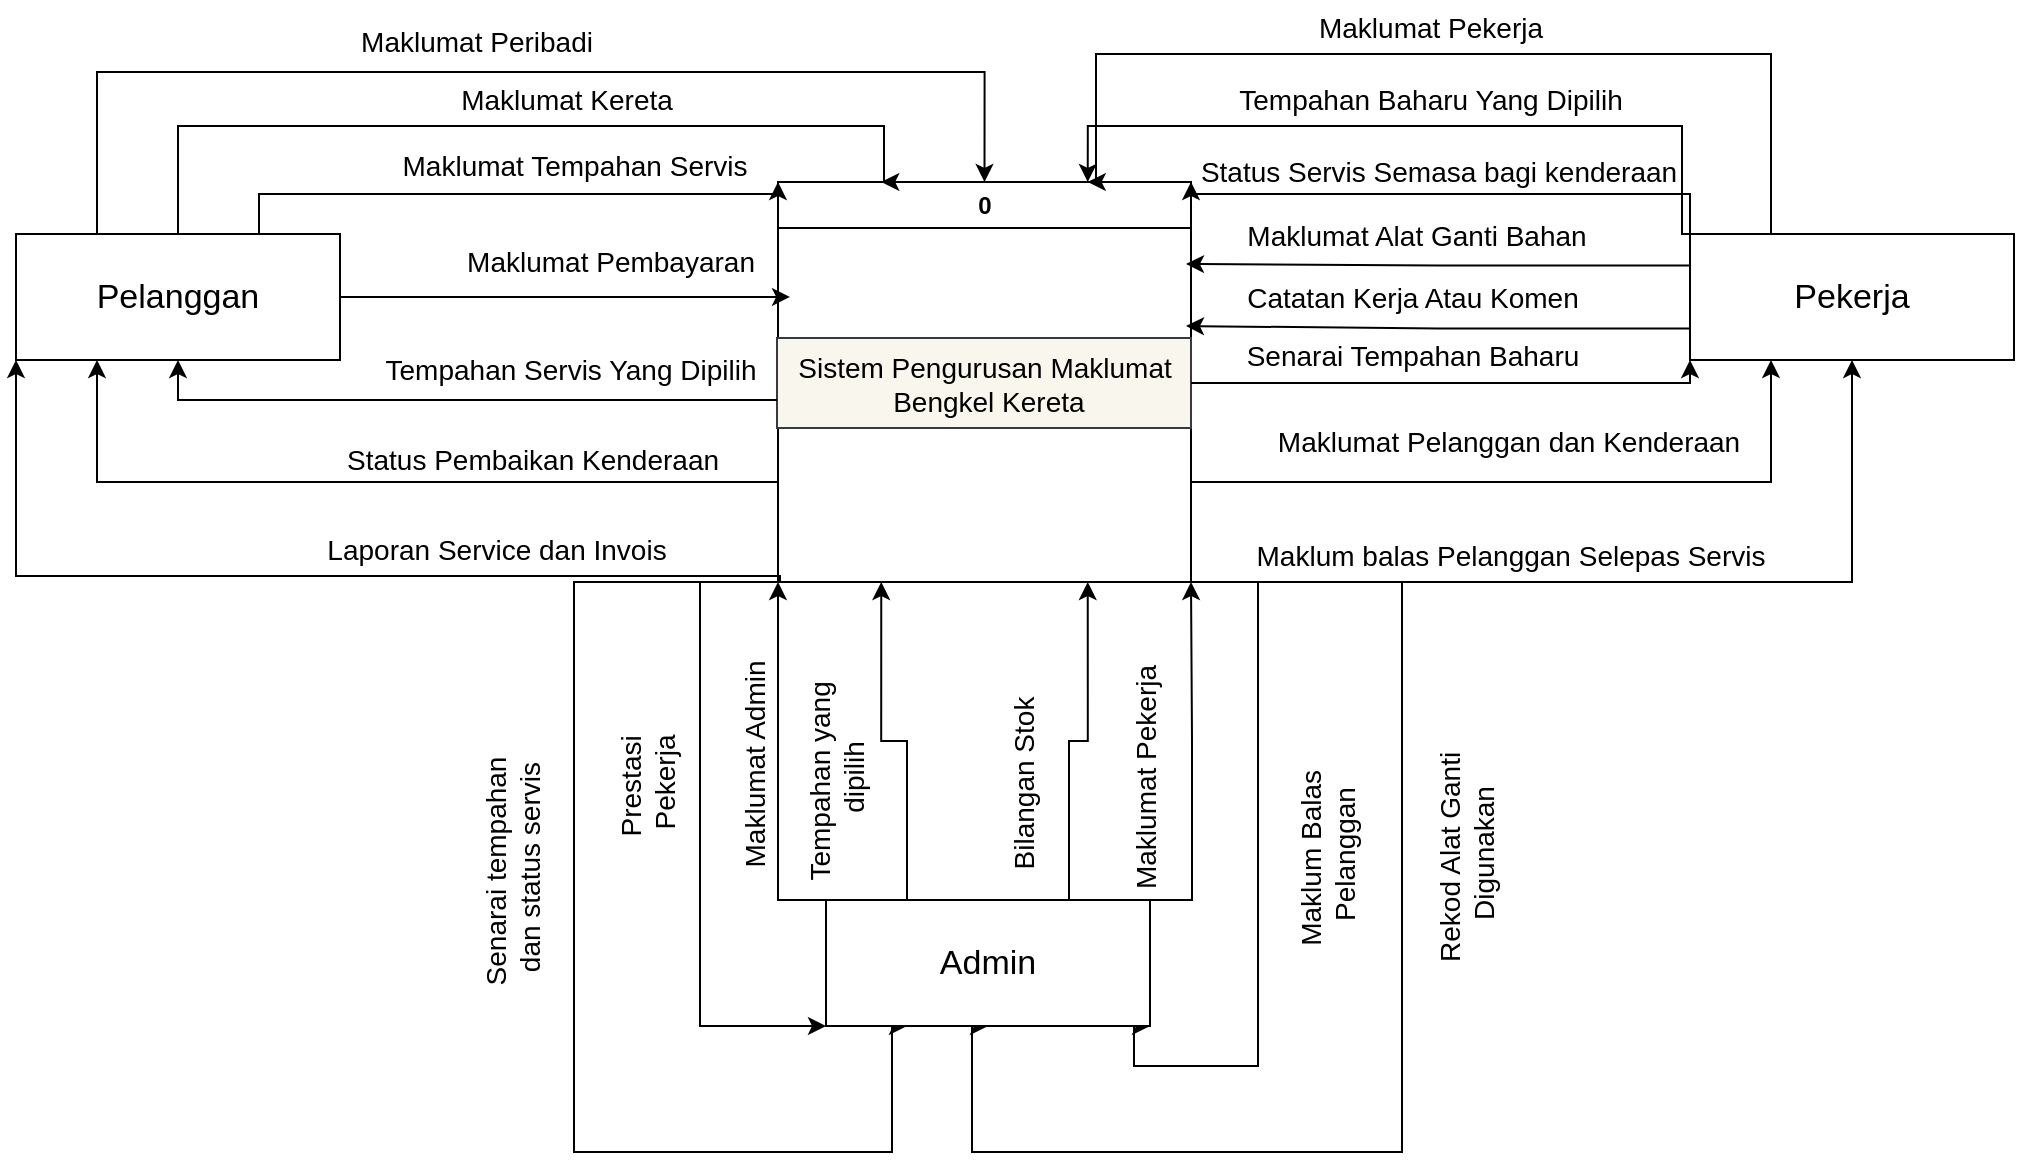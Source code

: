 <mxfile version="28.2.5" pages="3">
  <diagram name="Page-1" id="Va14C255rLLRfZ114q-C">
    <mxGraphModel dx="668" dy="750" grid="0" gridSize="10" guides="1" tooltips="1" connect="1" arrows="1" fold="1" page="1" pageScale="1" pageWidth="1700" pageHeight="1100" math="0" shadow="0">
      <root>
        <mxCell id="0" />
        <mxCell id="1" parent="0" />
        <mxCell id="UruW9KEnY_zIo-SBIYhU-1" style="edgeStyle=orthogonalEdgeStyle;rounded=0;orthogonalLoop=1;jettySize=auto;html=1;exitX=0;exitY=0.75;exitDx=0;exitDy=0;entryX=0.25;entryY=1;entryDx=0;entryDy=0;" edge="1" parent="1" source="UruW9KEnY_zIo-SBIYhU-9" target="UruW9KEnY_zIo-SBIYhU-15">
          <mxGeometry relative="1" as="geometry" />
        </mxCell>
        <mxCell id="UruW9KEnY_zIo-SBIYhU-2" style="edgeStyle=orthogonalEdgeStyle;rounded=0;orthogonalLoop=1;jettySize=auto;html=1;exitX=0;exitY=1;exitDx=0;exitDy=0;entryX=0;entryY=1;entryDx=0;entryDy=0;" edge="1" parent="1" source="UruW9KEnY_zIo-SBIYhU-9" target="UruW9KEnY_zIo-SBIYhU-15">
          <mxGeometry relative="1" as="geometry">
            <Array as="points">
              <mxPoint x="702" y="378" />
              <mxPoint x="320" y="378" />
            </Array>
          </mxGeometry>
        </mxCell>
        <mxCell id="UruW9KEnY_zIo-SBIYhU-3" style="edgeStyle=orthogonalEdgeStyle;rounded=0;orthogonalLoop=1;jettySize=auto;html=1;exitX=1;exitY=0.75;exitDx=0;exitDy=0;entryX=0.25;entryY=1;entryDx=0;entryDy=0;" edge="1" parent="1" source="UruW9KEnY_zIo-SBIYhU-9" target="UruW9KEnY_zIo-SBIYhU-21">
          <mxGeometry relative="1" as="geometry" />
        </mxCell>
        <mxCell id="UruW9KEnY_zIo-SBIYhU-4" style="edgeStyle=orthogonalEdgeStyle;rounded=0;orthogonalLoop=1;jettySize=auto;html=1;exitX=1;exitY=1;exitDx=0;exitDy=0;entryX=0.5;entryY=1;entryDx=0;entryDy=0;" edge="1" parent="1" source="UruW9KEnY_zIo-SBIYhU-9" target="UruW9KEnY_zIo-SBIYhU-21">
          <mxGeometry relative="1" as="geometry">
            <Array as="points">
              <mxPoint x="1238" y="381" />
            </Array>
          </mxGeometry>
        </mxCell>
        <mxCell id="UruW9KEnY_zIo-SBIYhU-5" style="edgeStyle=orthogonalEdgeStyle;rounded=0;orthogonalLoop=1;jettySize=auto;html=1;exitX=0;exitY=1;exitDx=0;exitDy=0;entryX=0.25;entryY=1;entryDx=0;entryDy=0;" edge="1" parent="1" source="UruW9KEnY_zIo-SBIYhU-9" target="UruW9KEnY_zIo-SBIYhU-43">
          <mxGeometry relative="1" as="geometry">
            <mxPoint x="689" y="630" as="targetPoint" />
            <Array as="points">
              <mxPoint x="599" y="381" />
              <mxPoint x="599" y="666" />
              <mxPoint x="758" y="666" />
            </Array>
          </mxGeometry>
        </mxCell>
        <mxCell id="UruW9KEnY_zIo-SBIYhU-6" style="edgeStyle=orthogonalEdgeStyle;rounded=0;orthogonalLoop=1;jettySize=auto;html=1;exitX=0.25;exitY=1;exitDx=0;exitDy=0;entryX=0;entryY=1;entryDx=0;entryDy=0;" edge="1" parent="1" source="UruW9KEnY_zIo-SBIYhU-9" target="UruW9KEnY_zIo-SBIYhU-43">
          <mxGeometry relative="1" as="geometry">
            <Array as="points">
              <mxPoint x="662" y="381" />
              <mxPoint x="662" y="603" />
            </Array>
          </mxGeometry>
        </mxCell>
        <mxCell id="UruW9KEnY_zIo-SBIYhU-7" style="edgeStyle=orthogonalEdgeStyle;rounded=0;orthogonalLoop=1;jettySize=auto;html=1;exitX=1;exitY=1;exitDx=0;exitDy=0;entryX=0.5;entryY=1;entryDx=0;entryDy=0;" edge="1" parent="1" source="UruW9KEnY_zIo-SBIYhU-9" target="UruW9KEnY_zIo-SBIYhU-43">
          <mxGeometry relative="1" as="geometry">
            <Array as="points">
              <mxPoint x="1013" y="381" />
              <mxPoint x="1013" y="666" />
              <mxPoint x="798" y="666" />
            </Array>
          </mxGeometry>
        </mxCell>
        <mxCell id="UruW9KEnY_zIo-SBIYhU-8" style="edgeStyle=orthogonalEdgeStyle;rounded=0;orthogonalLoop=1;jettySize=auto;html=1;exitX=1;exitY=1;exitDx=0;exitDy=0;entryX=1;entryY=1;entryDx=0;entryDy=0;" edge="1" parent="1" source="UruW9KEnY_zIo-SBIYhU-9" target="UruW9KEnY_zIo-SBIYhU-43">
          <mxGeometry relative="1" as="geometry">
            <Array as="points">
              <mxPoint x="941" y="381" />
              <mxPoint x="941" y="623" />
              <mxPoint x="879" y="623" />
            </Array>
          </mxGeometry>
        </mxCell>
        <mxCell id="UruW9KEnY_zIo-SBIYhU-9" value="0" style="swimlane;whiteSpace=wrap;html=1;" vertex="1" parent="1">
          <mxGeometry x="701" y="181" width="206.5" height="200" as="geometry" />
        </mxCell>
        <mxCell id="UruW9KEnY_zIo-SBIYhU-10" value="Sistem Pengurusan Maklumat&lt;div&gt;&amp;nbsp;Bengkel Kereta&lt;/div&gt;" style="text;html=1;align=center;verticalAlign=middle;resizable=0;points=[];autosize=1;strokeColor=#36393d;fillColor=#f9f7ed;fontSize=14;" vertex="1" parent="UruW9KEnY_zIo-SBIYhU-9">
          <mxGeometry x="-0.5" y="78" width="207" height="45" as="geometry" />
        </mxCell>
        <mxCell id="UruW9KEnY_zIo-SBIYhU-11" style="edgeStyle=orthogonalEdgeStyle;rounded=0;orthogonalLoop=1;jettySize=auto;html=1;exitX=0.5;exitY=0;exitDx=0;exitDy=0;entryX=0.25;entryY=0;entryDx=0;entryDy=0;" edge="1" parent="1" source="UruW9KEnY_zIo-SBIYhU-15" target="UruW9KEnY_zIo-SBIYhU-9">
          <mxGeometry relative="1" as="geometry">
            <Array as="points">
              <mxPoint x="401" y="153" />
              <mxPoint x="754" y="153" />
            </Array>
          </mxGeometry>
        </mxCell>
        <mxCell id="UruW9KEnY_zIo-SBIYhU-12" style="edgeStyle=orthogonalEdgeStyle;rounded=0;orthogonalLoop=1;jettySize=auto;html=1;exitX=0.75;exitY=0;exitDx=0;exitDy=0;entryX=0;entryY=0;entryDx=0;entryDy=0;" edge="1" parent="1" source="UruW9KEnY_zIo-SBIYhU-15" target="UruW9KEnY_zIo-SBIYhU-9">
          <mxGeometry relative="1" as="geometry" />
        </mxCell>
        <mxCell id="UruW9KEnY_zIo-SBIYhU-13" style="edgeStyle=orthogonalEdgeStyle;rounded=0;orthogonalLoop=1;jettySize=auto;html=1;exitX=1;exitY=0.5;exitDx=0;exitDy=0;" edge="1" parent="1" source="UruW9KEnY_zIo-SBIYhU-15">
          <mxGeometry relative="1" as="geometry">
            <mxPoint x="707.0" y="238.444" as="targetPoint" />
          </mxGeometry>
        </mxCell>
        <mxCell id="UruW9KEnY_zIo-SBIYhU-14" style="edgeStyle=orthogonalEdgeStyle;rounded=0;orthogonalLoop=1;jettySize=auto;html=1;exitX=0.25;exitY=0;exitDx=0;exitDy=0;entryX=0.5;entryY=0;entryDx=0;entryDy=0;" edge="1" parent="1" source="UruW9KEnY_zIo-SBIYhU-15" target="UruW9KEnY_zIo-SBIYhU-9">
          <mxGeometry relative="1" as="geometry">
            <Array as="points">
              <mxPoint x="361" y="126" />
              <mxPoint x="805" y="126" />
            </Array>
          </mxGeometry>
        </mxCell>
        <mxCell id="UruW9KEnY_zIo-SBIYhU-15" value="Pelanggan" style="rounded=0;whiteSpace=wrap;html=1;fontSize=17;" vertex="1" parent="1">
          <mxGeometry x="320" y="207" width="162" height="63" as="geometry" />
        </mxCell>
        <mxCell id="UruW9KEnY_zIo-SBIYhU-16" style="edgeStyle=orthogonalEdgeStyle;rounded=0;orthogonalLoop=1;jettySize=auto;html=1;exitX=0.25;exitY=0;exitDx=0;exitDy=0;entryX=0.75;entryY=0;entryDx=0;entryDy=0;" edge="1" parent="1" source="UruW9KEnY_zIo-SBIYhU-21" target="UruW9KEnY_zIo-SBIYhU-9">
          <mxGeometry relative="1" as="geometry">
            <Array as="points">
              <mxPoint x="1153" y="153" />
              <mxPoint x="856" y="153" />
            </Array>
          </mxGeometry>
        </mxCell>
        <mxCell id="UruW9KEnY_zIo-SBIYhU-17" style="edgeStyle=orthogonalEdgeStyle;rounded=0;orthogonalLoop=1;jettySize=auto;html=1;exitX=0;exitY=0;exitDx=0;exitDy=0;entryX=1;entryY=0;entryDx=0;entryDy=0;" edge="1" parent="1" source="UruW9KEnY_zIo-SBIYhU-21" target="UruW9KEnY_zIo-SBIYhU-9">
          <mxGeometry relative="1" as="geometry" />
        </mxCell>
        <mxCell id="UruW9KEnY_zIo-SBIYhU-18" style="edgeStyle=orthogonalEdgeStyle;rounded=0;orthogonalLoop=1;jettySize=auto;html=1;exitX=0;exitY=0.25;exitDx=0;exitDy=0;" edge="1" parent="1" source="UruW9KEnY_zIo-SBIYhU-21">
          <mxGeometry relative="1" as="geometry">
            <mxPoint x="905" y="222" as="targetPoint" />
          </mxGeometry>
        </mxCell>
        <mxCell id="UruW9KEnY_zIo-SBIYhU-19" style="edgeStyle=orthogonalEdgeStyle;rounded=0;orthogonalLoop=1;jettySize=auto;html=1;exitX=0;exitY=0.75;exitDx=0;exitDy=0;" edge="1" parent="1" source="UruW9KEnY_zIo-SBIYhU-21">
          <mxGeometry relative="1" as="geometry">
            <mxPoint x="905" y="253" as="targetPoint" />
          </mxGeometry>
        </mxCell>
        <mxCell id="UruW9KEnY_zIo-SBIYhU-20" style="edgeStyle=orthogonalEdgeStyle;rounded=0;orthogonalLoop=1;jettySize=auto;html=1;exitX=0.25;exitY=0;exitDx=0;exitDy=0;entryX=0.75;entryY=0;entryDx=0;entryDy=0;" edge="1" parent="1" source="UruW9KEnY_zIo-SBIYhU-21" target="UruW9KEnY_zIo-SBIYhU-9">
          <mxGeometry relative="1" as="geometry">
            <mxPoint x="860" y="171" as="targetPoint" />
            <Array as="points">
              <mxPoint x="1198" y="117" />
              <mxPoint x="860" y="117" />
              <mxPoint x="860" y="181" />
            </Array>
          </mxGeometry>
        </mxCell>
        <mxCell id="UruW9KEnY_zIo-SBIYhU-21" value="Pekerja" style="rounded=0;whiteSpace=wrap;html=1;fontSize=17;" vertex="1" parent="1">
          <mxGeometry x="1157" y="207" width="162" height="63" as="geometry" />
        </mxCell>
        <mxCell id="UruW9KEnY_zIo-SBIYhU-22" value="Maklumat Peribadi" style="text;html=1;align=center;verticalAlign=middle;resizable=0;points=[];autosize=1;strokeColor=none;fillColor=none;fontSize=14;" vertex="1" parent="1">
          <mxGeometry x="482" y="97" width="135" height="27" as="geometry" />
        </mxCell>
        <mxCell id="UruW9KEnY_zIo-SBIYhU-23" value="Maklumat Kereta" style="text;html=1;align=center;verticalAlign=middle;resizable=0;points=[];autosize=1;strokeColor=none;fillColor=none;fontSize=14;" vertex="1" parent="1">
          <mxGeometry x="532" y="126" width="126" height="27" as="geometry" />
        </mxCell>
        <mxCell id="UruW9KEnY_zIo-SBIYhU-24" value="Maklumat Tempahan Servis" style="text;html=1;align=center;verticalAlign=middle;resizable=0;points=[];autosize=1;strokeColor=none;fillColor=none;fontSize=14;" vertex="1" parent="1">
          <mxGeometry x="500" y="159" width="198" height="27" as="geometry" />
        </mxCell>
        <mxCell id="UruW9KEnY_zIo-SBIYhU-25" style="edgeStyle=orthogonalEdgeStyle;rounded=0;orthogonalLoop=1;jettySize=auto;html=1;entryX=0.5;entryY=1;entryDx=0;entryDy=0;" edge="1" parent="1" source="UruW9KEnY_zIo-SBIYhU-10" target="UruW9KEnY_zIo-SBIYhU-15">
          <mxGeometry relative="1" as="geometry">
            <Array as="points">
              <mxPoint x="401" y="290" />
            </Array>
          </mxGeometry>
        </mxCell>
        <mxCell id="UruW9KEnY_zIo-SBIYhU-26" value="Tempahan Servis Yang Dipilih" style="text;html=1;align=center;verticalAlign=middle;resizable=0;points=[];autosize=1;strokeColor=none;fillColor=none;fontSize=14;" vertex="1" parent="1">
          <mxGeometry x="492" y="260" width="210" height="30" as="geometry" />
        </mxCell>
        <mxCell id="UruW9KEnY_zIo-SBIYhU-27" value="Status Pembaikan Kenderaan" style="text;html=1;align=center;verticalAlign=middle;resizable=0;points=[];autosize=1;strokeColor=none;fillColor=none;fontSize=14;" vertex="1" parent="1">
          <mxGeometry x="474" y="306" width="207" height="27" as="geometry" />
        </mxCell>
        <mxCell id="UruW9KEnY_zIo-SBIYhU-28" value="Laporan Service dan Invois" style="text;html=1;align=center;verticalAlign=middle;resizable=0;points=[];autosize=1;strokeColor=none;fillColor=none;fontSize=14;" vertex="1" parent="1">
          <mxGeometry x="465" y="351" width="189" height="27" as="geometry" />
        </mxCell>
        <mxCell id="UruW9KEnY_zIo-SBIYhU-29" value="Maklumat Pembayaran" style="text;html=1;align=center;verticalAlign=middle;resizable=0;points=[];autosize=1;strokeColor=none;fillColor=none;fontSize=14;" vertex="1" parent="1">
          <mxGeometry x="536" y="207" width="162" height="27" as="geometry" />
        </mxCell>
        <mxCell id="UruW9KEnY_zIo-SBIYhU-30" value="Tempahan Baharu Yang Dipilih" style="text;html=1;align=center;verticalAlign=middle;resizable=0;points=[];autosize=1;strokeColor=none;fillColor=none;fontSize=14;" vertex="1" parent="1">
          <mxGeometry x="917" y="125" width="220" height="30" as="geometry" />
        </mxCell>
        <mxCell id="UruW9KEnY_zIo-SBIYhU-31" value="Status Servis Semasa bagi kenderaan" style="text;html=1;align=center;verticalAlign=middle;resizable=0;points=[];autosize=1;strokeColor=none;fillColor=none;fontSize=14;" vertex="1" parent="1">
          <mxGeometry x="901" y="161" width="260" height="30" as="geometry" />
        </mxCell>
        <mxCell id="UruW9KEnY_zIo-SBIYhU-32" value="Maklumat Alat Ganti Bahan" style="text;html=1;align=center;verticalAlign=middle;resizable=0;points=[];autosize=1;strokeColor=none;fillColor=none;fontSize=14;" vertex="1" parent="1">
          <mxGeometry x="925" y="194" width="189" height="27" as="geometry" />
        </mxCell>
        <mxCell id="UruW9KEnY_zIo-SBIYhU-33" value="Catatan Kerja Atau Komen" style="text;html=1;align=center;verticalAlign=middle;resizable=0;points=[];autosize=1;strokeColor=none;fillColor=none;fontSize=14;" vertex="1" parent="1">
          <mxGeometry x="923" y="225" width="189" height="27" as="geometry" />
        </mxCell>
        <mxCell id="UruW9KEnY_zIo-SBIYhU-34" style="edgeStyle=orthogonalEdgeStyle;rounded=0;orthogonalLoop=1;jettySize=auto;html=1;entryX=0;entryY=1;entryDx=0;entryDy=0;" edge="1" parent="1" source="UruW9KEnY_zIo-SBIYhU-10" target="UruW9KEnY_zIo-SBIYhU-21">
          <mxGeometry relative="1" as="geometry">
            <Array as="points">
              <mxPoint x="1157" y="282" />
            </Array>
          </mxGeometry>
        </mxCell>
        <mxCell id="UruW9KEnY_zIo-SBIYhU-35" value="Senarai Tempahan Baharu" style="text;html=1;align=center;verticalAlign=middle;resizable=0;points=[];autosize=1;strokeColor=none;fillColor=none;fontSize=14;" vertex="1" parent="1">
          <mxGeometry x="923" y="254" width="189" height="27" as="geometry" />
        </mxCell>
        <mxCell id="UruW9KEnY_zIo-SBIYhU-36" value="Maklumat Pekerja" style="text;html=1;align=center;verticalAlign=middle;resizable=0;points=[];autosize=1;strokeColor=none;fillColor=none;fontSize=14;" vertex="1" parent="1">
          <mxGeometry x="959" y="90" width="135" height="27" as="geometry" />
        </mxCell>
        <mxCell id="UruW9KEnY_zIo-SBIYhU-37" value="Maklumat Pelanggan dan Kenderaan" style="text;html=1;align=center;verticalAlign=middle;resizable=0;points=[];autosize=1;strokeColor=none;fillColor=none;fontSize=14;" vertex="1" parent="1">
          <mxGeometry x="940" y="297" width="252" height="27" as="geometry" />
        </mxCell>
        <mxCell id="UruW9KEnY_zIo-SBIYhU-38" value="Maklum balas Pelanggan Selepas Servis" style="text;html=1;align=center;verticalAlign=middle;resizable=0;points=[];autosize=1;strokeColor=none;fillColor=none;fontSize=14;" vertex="1" parent="1">
          <mxGeometry x="927" y="354" width="279" height="27" as="geometry" />
        </mxCell>
        <mxCell id="UruW9KEnY_zIo-SBIYhU-39" style="edgeStyle=orthogonalEdgeStyle;rounded=0;orthogonalLoop=1;jettySize=auto;html=1;exitX=0;exitY=0;exitDx=0;exitDy=0;entryX=0;entryY=1;entryDx=0;entryDy=0;" edge="1" parent="1" source="UruW9KEnY_zIo-SBIYhU-43" target="UruW9KEnY_zIo-SBIYhU-9">
          <mxGeometry relative="1" as="geometry">
            <Array as="points">
              <mxPoint x="701" y="540" />
            </Array>
          </mxGeometry>
        </mxCell>
        <mxCell id="UruW9KEnY_zIo-SBIYhU-40" style="edgeStyle=orthogonalEdgeStyle;rounded=0;orthogonalLoop=1;jettySize=auto;html=1;exitX=0.25;exitY=0;exitDx=0;exitDy=0;entryX=0.25;entryY=1;entryDx=0;entryDy=0;" edge="1" parent="1" source="UruW9KEnY_zIo-SBIYhU-43" target="UruW9KEnY_zIo-SBIYhU-9">
          <mxGeometry relative="1" as="geometry" />
        </mxCell>
        <mxCell id="UruW9KEnY_zIo-SBIYhU-41" style="edgeStyle=orthogonalEdgeStyle;rounded=0;orthogonalLoop=1;jettySize=auto;html=1;exitX=0.75;exitY=0;exitDx=0;exitDy=0;entryX=0.75;entryY=1;entryDx=0;entryDy=0;" edge="1" parent="1" source="UruW9KEnY_zIo-SBIYhU-43" target="UruW9KEnY_zIo-SBIYhU-9">
          <mxGeometry relative="1" as="geometry" />
        </mxCell>
        <mxCell id="UruW9KEnY_zIo-SBIYhU-42" style="edgeStyle=orthogonalEdgeStyle;rounded=0;orthogonalLoop=1;jettySize=auto;html=1;exitX=1;exitY=0;exitDx=0;exitDy=0;entryX=1;entryY=1;entryDx=0;entryDy=0;" edge="1" parent="1" source="UruW9KEnY_zIo-SBIYhU-43" target="UruW9KEnY_zIo-SBIYhU-9">
          <mxGeometry relative="1" as="geometry">
            <Array as="points">
              <mxPoint x="908" y="540" />
              <mxPoint x="908" y="460" />
            </Array>
          </mxGeometry>
        </mxCell>
        <mxCell id="UruW9KEnY_zIo-SBIYhU-43" value="Admin" style="rounded=0;whiteSpace=wrap;html=1;fontSize=17;" vertex="1" parent="1">
          <mxGeometry x="725" y="540" width="162" height="63" as="geometry" />
        </mxCell>
        <mxCell id="UruW9KEnY_zIo-SBIYhU-44" value="Senarai tempahan&lt;div&gt;&amp;nbsp;dan status servis&lt;/div&gt;" style="text;html=1;align=center;verticalAlign=middle;resizable=0;points=[];autosize=1;strokeColor=none;fillColor=none;fontSize=14;rotation=-90;" vertex="1" parent="1">
          <mxGeometry x="500" y="504" width="135" height="45" as="geometry" />
        </mxCell>
        <mxCell id="UruW9KEnY_zIo-SBIYhU-45" value="Prestasi&amp;nbsp;&lt;div&gt;Pekerja&lt;/div&gt;" style="text;html=1;align=center;verticalAlign=middle;resizable=0;points=[];autosize=1;strokeColor=none;fillColor=none;fontSize=14;rotation=-90;" vertex="1" parent="1">
          <mxGeometry x="599" y="459" width="72" height="45" as="geometry" />
        </mxCell>
        <mxCell id="UruW9KEnY_zIo-SBIYhU-46" value="Rekod Alat Ganti&amp;nbsp;&lt;div&gt;Digunakan&lt;/div&gt;" style="text;html=1;align=center;verticalAlign=middle;resizable=0;points=[];autosize=1;strokeColor=none;fillColor=none;fontSize=14;rotation=-90;" vertex="1" parent="1">
          <mxGeometry x="977" y="495" width="135" height="45" as="geometry" />
        </mxCell>
        <mxCell id="UruW9KEnY_zIo-SBIYhU-47" value="Maklum Balas&amp;nbsp;&lt;div&gt;Pelanggan&lt;/div&gt;" style="text;html=1;align=center;verticalAlign=middle;resizable=0;points=[];autosize=1;strokeColor=none;fillColor=none;fontSize=14;rotation=-90;" vertex="1" parent="1">
          <mxGeometry x="916.5" y="495" width="117" height="45" as="geometry" />
        </mxCell>
        <mxCell id="UruW9KEnY_zIo-SBIYhU-48" value="Tempahan yang&amp;nbsp;&lt;div&gt;dipilih&lt;/div&gt;" style="text;html=1;align=center;verticalAlign=middle;resizable=0;points=[];autosize=1;strokeColor=none;fillColor=none;fontSize=14;rotation=-90;" vertex="1" parent="1">
          <mxGeometry x="665" y="454" width="130" height="50" as="geometry" />
        </mxCell>
        <mxCell id="UruW9KEnY_zIo-SBIYhU-49" value="Bilangan Stok" style="text;html=1;align=center;verticalAlign=middle;resizable=0;points=[];autosize=1;strokeColor=none;fillColor=none;fontSize=14;rotation=-90;" vertex="1" parent="1">
          <mxGeometry x="769" y="467" width="110" height="30" as="geometry" />
        </mxCell>
        <mxCell id="UruW9KEnY_zIo-SBIYhU-50" value="Maklumat Admin" style="text;html=1;align=center;verticalAlign=middle;resizable=0;points=[];autosize=1;strokeColor=none;fillColor=none;fontSize=14;rotation=-90;" vertex="1" parent="1">
          <mxGeometry x="626" y="459" width="126" height="27" as="geometry" />
        </mxCell>
        <mxCell id="UruW9KEnY_zIo-SBIYhU-51" value="Maklumat Pekerja" style="text;html=1;align=center;verticalAlign=middle;resizable=0;points=[];autosize=1;strokeColor=none;fillColor=none;fontSize=14;rotation=-90;" vertex="1" parent="1">
          <mxGeometry x="815" y="464" width="140" height="30" as="geometry" />
        </mxCell>
      </root>
    </mxGraphModel>
  </diagram>
  <diagram name="Page-2" id="If4S3fhZVFGXlXNNhOPc">
    <mxGraphModel dx="954" dy="1071" grid="0" gridSize="10" guides="1" tooltips="1" connect="1" arrows="1" fold="1" page="0" pageScale="1" pageWidth="1700" pageHeight="1100" math="0" shadow="0">
      <root>
        <mxCell id="0" />
        <mxCell id="1" parent="0" />
        <mxCell id="Y9vOa5RN0gEG9IAq9d5h-1" style="edgeStyle=orthogonalEdgeStyle;rounded=0;orthogonalLoop=1;jettySize=auto;html=1;exitX=0;exitY=0.5;exitDx=0;exitDy=0;entryX=1;entryY=0.75;entryDx=0;entryDy=0;" edge="1" parent="1" source="Y9vOa5RN0gEG9IAq9d5h-60" target="Y9vOa5RN0gEG9IAq9d5h-5">
          <mxGeometry relative="1" as="geometry">
            <Array as="points">
              <mxPoint x="417" y="316" />
              <mxPoint x="417" y="213" />
            </Array>
            <mxPoint x="433" y="348" as="targetPoint" />
          </mxGeometry>
        </mxCell>
        <mxCell id="Y9vOa5RN0gEG9IAq9d5h-2" style="edgeStyle=orthogonalEdgeStyle;rounded=0;orthogonalLoop=1;jettySize=auto;html=1;exitX=1;exitY=1;exitDx=0;exitDy=0;" edge="1" parent="1" source="Y9vOa5RN0gEG9IAq9d5h-5">
          <mxGeometry relative="1" as="geometry">
            <mxPoint x="492" y="456" as="targetPoint" />
            <Array as="points">
              <mxPoint x="395" y="229" />
              <mxPoint x="395" y="456" />
            </Array>
          </mxGeometry>
        </mxCell>
        <mxCell id="Y9vOa5RN0gEG9IAq9d5h-3" style="edgeStyle=orthogonalEdgeStyle;rounded=0;orthogonalLoop=1;jettySize=auto;html=1;entryX=0.75;entryY=1;entryDx=0;entryDy=0;exitX=0;exitY=0.5;exitDx=0;exitDy=0;" edge="1" parent="1" source="Y9vOa5RN0gEG9IAq9d5h-54" target="Y9vOa5RN0gEG9IAq9d5h-5">
          <mxGeometry relative="1" as="geometry">
            <mxPoint x="575" y="616" as="targetPoint" />
            <Array as="points">
              <mxPoint x="371" y="607" />
              <mxPoint x="371" y="246" />
              <mxPoint x="326" y="246" />
            </Array>
            <mxPoint x="456" y="549" as="sourcePoint" />
          </mxGeometry>
        </mxCell>
        <mxCell id="Y9vOa5RN0gEG9IAq9d5h-4" style="edgeStyle=orthogonalEdgeStyle;rounded=0;orthogonalLoop=1;jettySize=auto;html=1;exitX=0;exitY=0.5;exitDx=0;exitDy=0;" edge="1" parent="1" source="Y9vOa5RN0gEG9IAq9d5h-57" target="Y9vOa5RN0gEG9IAq9d5h-5">
          <mxGeometry relative="1" as="geometry">
            <Array as="points">
              <mxPoint x="345" y="756" />
              <mxPoint x="345" y="356" />
              <mxPoint x="286" y="356" />
            </Array>
            <mxPoint x="258" y="356" as="targetPoint" />
          </mxGeometry>
        </mxCell>
        <mxCell id="Y9vOa5RN0gEG9IAq9d5h-5" value="Pelanggan" style="rounded=0;whiteSpace=wrap;html=1;fontSize=17;" vertex="1" parent="1">
          <mxGeometry x="205" y="166" width="162" height="63" as="geometry" />
        </mxCell>
        <mxCell id="Y9vOa5RN0gEG9IAq9d5h-6" style="edgeStyle=orthogonalEdgeStyle;rounded=0;orthogonalLoop=1;jettySize=auto;html=1;exitX=0;exitY=0.5;exitDx=0;exitDy=0;" edge="1" parent="1" source="Y9vOa5RN0gEG9IAq9d5h-8">
          <mxGeometry relative="1" as="geometry">
            <Array as="points">
              <mxPoint x="1428" y="545" />
              <mxPoint x="1428" y="546" />
              <mxPoint x="1397" y="546" />
            </Array>
            <mxPoint x="1419" y="546" as="targetPoint" />
          </mxGeometry>
        </mxCell>
        <mxCell id="Y9vOa5RN0gEG9IAq9d5h-7" style="edgeStyle=orthogonalEdgeStyle;rounded=0;orthogonalLoop=1;jettySize=auto;html=1;exitX=0.5;exitY=0;exitDx=0;exitDy=0;entryX=1.012;entryY=0.55;entryDx=0;entryDy=0;entryPerimeter=0;" edge="1" parent="1" source="Y9vOa5RN0gEG9IAq9d5h-8" target="Y9vOa5RN0gEG9IAq9d5h-72">
          <mxGeometry relative="1" as="geometry">
            <mxPoint x="1575" y="816" as="targetPoint" />
            <Array as="points">
              <mxPoint x="1577" y="429" />
            </Array>
          </mxGeometry>
        </mxCell>
        <mxCell id="gM6pwhn-xmijrrsbZyzp-2" style="edgeStyle=orthogonalEdgeStyle;rounded=0;orthogonalLoop=1;jettySize=auto;html=1;exitX=0.25;exitY=1;exitDx=0;exitDy=0;entryX=1;entryY=0.5;entryDx=0;entryDy=0;fontSize=12;startSize=8;endSize=8;" edge="1" parent="1" source="Y9vOa5RN0gEG9IAq9d5h-8" target="rGTYj-KhPwEEF0hC5yKi-2">
          <mxGeometry relative="1" as="geometry" />
        </mxCell>
        <mxCell id="gM6pwhn-xmijrrsbZyzp-15" style="edgeStyle=none;curved=1;rounded=0;orthogonalLoop=1;jettySize=auto;html=1;exitX=1;exitY=0.5;exitDx=0;exitDy=0;entryX=0;entryY=0.5;entryDx=0;entryDy=0;fontSize=12;startSize=8;endSize=8;" edge="1" parent="1" source="Y9vOa5RN0gEG9IAq9d5h-8" target="rGTYj-KhPwEEF0hC5yKi-5">
          <mxGeometry relative="1" as="geometry" />
        </mxCell>
        <mxCell id="Y9vOa5RN0gEG9IAq9d5h-8" value="Pekerja" style="rounded=0;whiteSpace=wrap;html=1;fontSize=17;" vertex="1" parent="1">
          <mxGeometry x="1498" y="520" width="162" height="63" as="geometry" />
        </mxCell>
        <mxCell id="Y9vOa5RN0gEG9IAq9d5h-9" style="edgeStyle=orthogonalEdgeStyle;rounded=0;orthogonalLoop=1;jettySize=auto;html=1;entryX=0.5;entryY=1;entryDx=0;entryDy=0;exitX=1;exitY=0.5;exitDx=0;exitDy=0;" edge="1" parent="1" source="Y9vOa5RN0gEG9IAq9d5h-77" target="Y9vOa5RN0gEG9IAq9d5h-14">
          <mxGeometry relative="1" as="geometry">
            <mxPoint x="1549" y="1075" as="sourcePoint" />
          </mxGeometry>
        </mxCell>
        <mxCell id="Y9vOa5RN0gEG9IAq9d5h-10" style="edgeStyle=orthogonalEdgeStyle;rounded=0;orthogonalLoop=1;jettySize=auto;html=1;exitX=0;exitY=0.5;exitDx=0;exitDy=0;entryX=1;entryY=0.5;entryDx=0;entryDy=0;" edge="1" parent="1" source="Y9vOa5RN0gEG9IAq9d5h-14" target="Y9vOa5RN0gEG9IAq9d5h-83">
          <mxGeometry relative="1" as="geometry" />
        </mxCell>
        <mxCell id="Y9vOa5RN0gEG9IAq9d5h-11" style="edgeStyle=orthogonalEdgeStyle;rounded=0;orthogonalLoop=1;jettySize=auto;html=1;exitX=0.75;exitY=1;exitDx=0;exitDy=0;entryX=1;entryY=0.75;entryDx=0;entryDy=0;" edge="1" parent="1" source="Y9vOa5RN0gEG9IAq9d5h-14" target="Y9vOa5RN0gEG9IAq9d5h-74">
          <mxGeometry relative="1" as="geometry" />
        </mxCell>
        <mxCell id="Y9vOa5RN0gEG9IAq9d5h-12" style="edgeStyle=orthogonalEdgeStyle;rounded=0;orthogonalLoop=1;jettySize=auto;html=1;entryX=1;entryY=0.5;entryDx=0;entryDy=0;exitX=1;exitY=0.5;exitDx=0;exitDy=0;" edge="1" parent="1" source="Y9vOa5RN0gEG9IAq9d5h-14" target="Y9vOa5RN0gEG9IAq9d5h-65">
          <mxGeometry relative="1" as="geometry" />
        </mxCell>
        <mxCell id="Y9vOa5RN0gEG9IAq9d5h-13" style="edgeStyle=orthogonalEdgeStyle;rounded=0;orthogonalLoop=1;jettySize=auto;html=1;exitX=0.75;exitY=0;exitDx=0;exitDy=0;entryX=0.5;entryY=1;entryDx=0;entryDy=0;" edge="1" parent="1" source="Y9vOa5RN0gEG9IAq9d5h-14" target="Y9vOa5RN0gEG9IAq9d5h-80">
          <mxGeometry relative="1" as="geometry">
            <mxPoint x="1417" y="344" as="targetPoint" />
            <Array as="points">
              <mxPoint x="1590" y="702" />
              <mxPoint x="1740" y="702" />
              <mxPoint x="1740" y="306" />
              <mxPoint x="1662" y="306" />
            </Array>
          </mxGeometry>
        </mxCell>
        <mxCell id="Y9vOa5RN0gEG9IAq9d5h-14" value="Pengurus" style="rounded=0;whiteSpace=wrap;html=1;fontSize=17;" vertex="1" parent="1">
          <mxGeometry x="1468" y="830" width="162" height="63" as="geometry" />
        </mxCell>
        <mxCell id="Y9vOa5RN0gEG9IAq9d5h-15" value="" style="group" vertex="1" connectable="0" parent="1">
          <mxGeometry x="784" y="157" width="289" height="70" as="geometry" />
        </mxCell>
        <mxCell id="Y9vOa5RN0gEG9IAq9d5h-16" value="&lt;font style=&quot;font-size: 20px;&quot;&gt;&amp;nbsp; &amp;nbsp; &amp;nbsp; &amp;nbsp; &amp;nbsp; &amp;nbsp; Jadual Pelanggan&lt;/font&gt;" style="rounded=0;whiteSpace=wrap;html=1;" vertex="1" parent="Y9vOa5RN0gEG9IAq9d5h-15">
          <mxGeometry width="289" height="70" as="geometry" />
        </mxCell>
        <mxCell id="Y9vOa5RN0gEG9IAq9d5h-17" value="" style="endArrow=none;html=1;rounded=0;entryX=0.25;entryY=0;entryDx=0;entryDy=0;exitX=0.25;exitY=1;exitDx=0;exitDy=0;" edge="1" parent="Y9vOa5RN0gEG9IAq9d5h-15" source="Y9vOa5RN0gEG9IAq9d5h-16" target="Y9vOa5RN0gEG9IAq9d5h-16">
          <mxGeometry width="50" height="50" relative="1" as="geometry">
            <mxPoint x="370" y="140" as="sourcePoint" />
            <mxPoint x="420" y="90" as="targetPoint" />
          </mxGeometry>
        </mxCell>
        <mxCell id="Y9vOa5RN0gEG9IAq9d5h-18" value="D1" style="text;html=1;align=center;verticalAlign=middle;whiteSpace=wrap;rounded=0;rotation=-90;fontSize=23;fontStyle=1" vertex="1" parent="Y9vOa5RN0gEG9IAq9d5h-15">
          <mxGeometry x="10" y="20" width="60" height="30" as="geometry" />
        </mxCell>
        <mxCell id="Y9vOa5RN0gEG9IAq9d5h-19" value="" style="group" vertex="1" connectable="0" parent="1">
          <mxGeometry x="781" y="468.5" width="289" height="70" as="geometry" />
        </mxCell>
        <mxCell id="Y9vOa5RN0gEG9IAq9d5h-20" value="&lt;font style=&quot;font-size: 20px;&quot;&gt;&amp;nbsp; &amp;nbsp; &amp;nbsp; &amp;nbsp; &amp;nbsp; &amp;nbsp; Jadual Tempahan&lt;/font&gt;" style="rounded=0;whiteSpace=wrap;html=1;" vertex="1" parent="Y9vOa5RN0gEG9IAq9d5h-19">
          <mxGeometry width="289" height="70" as="geometry" />
        </mxCell>
        <mxCell id="Y9vOa5RN0gEG9IAq9d5h-21" value="" style="endArrow=none;html=1;rounded=0;entryX=0.25;entryY=0;entryDx=0;entryDy=0;exitX=0.25;exitY=1;exitDx=0;exitDy=0;" edge="1" parent="Y9vOa5RN0gEG9IAq9d5h-19" source="Y9vOa5RN0gEG9IAq9d5h-20" target="Y9vOa5RN0gEG9IAq9d5h-20">
          <mxGeometry width="50" height="50" relative="1" as="geometry">
            <mxPoint x="370" y="140" as="sourcePoint" />
            <mxPoint x="420" y="90" as="targetPoint" />
          </mxGeometry>
        </mxCell>
        <mxCell id="Y9vOa5RN0gEG9IAq9d5h-22" value="D3" style="text;html=1;align=center;verticalAlign=middle;whiteSpace=wrap;rounded=0;rotation=-90;fontSize=23;fontStyle=1" vertex="1" parent="Y9vOa5RN0gEG9IAq9d5h-19">
          <mxGeometry x="10" y="20" width="60" height="30" as="geometry" />
        </mxCell>
        <mxCell id="Y9vOa5RN0gEG9IAq9d5h-23" value="" style="group" vertex="1" connectable="0" parent="1">
          <mxGeometry x="784" y="281" width="289" height="70" as="geometry" />
        </mxCell>
        <mxCell id="Y9vOa5RN0gEG9IAq9d5h-24" value="&lt;font style=&quot;font-size: 20px;&quot;&gt;&amp;nbsp; &amp;nbsp; &amp;nbsp; &amp;nbsp; &amp;nbsp; Jadual Servis&lt;/font&gt;" style="rounded=0;whiteSpace=wrap;html=1;" vertex="1" parent="Y9vOa5RN0gEG9IAq9d5h-23">
          <mxGeometry width="289" height="70" as="geometry" />
        </mxCell>
        <mxCell id="Y9vOa5RN0gEG9IAq9d5h-25" value="" style="endArrow=none;html=1;rounded=0;entryX=0.25;entryY=0;entryDx=0;entryDy=0;exitX=0.25;exitY=1;exitDx=0;exitDy=0;" edge="1" parent="Y9vOa5RN0gEG9IAq9d5h-23" source="Y9vOa5RN0gEG9IAq9d5h-24" target="Y9vOa5RN0gEG9IAq9d5h-24">
          <mxGeometry width="50" height="50" relative="1" as="geometry">
            <mxPoint x="370" y="140" as="sourcePoint" />
            <mxPoint x="420" y="90" as="targetPoint" />
          </mxGeometry>
        </mxCell>
        <mxCell id="Y9vOa5RN0gEG9IAq9d5h-26" value="D2" style="text;html=1;align=center;verticalAlign=middle;whiteSpace=wrap;rounded=0;rotation=-90;fontSize=23;fontStyle=1" vertex="1" parent="Y9vOa5RN0gEG9IAq9d5h-23">
          <mxGeometry x="10" y="20" width="60" height="30" as="geometry" />
        </mxCell>
        <mxCell id="Y9vOa5RN0gEG9IAq9d5h-27" value="" style="group" vertex="1" connectable="0" parent="1">
          <mxGeometry x="784" y="631.5" width="289" height="70" as="geometry" />
        </mxCell>
        <mxCell id="Y9vOa5RN0gEG9IAq9d5h-28" value="&lt;font style=&quot;font-size: 20px;&quot;&gt;&amp;nbsp; &amp;nbsp; &amp;nbsp; &amp;nbsp; &amp;nbsp; Jadual&amp;nbsp;&lt;/font&gt;&lt;div&gt;&lt;font style=&quot;font-size: 20px;&quot;&gt;&amp;nbsp; &amp;nbsp; &amp;nbsp; &amp;nbsp; Laporan Servis&lt;/font&gt;&lt;/div&gt;" style="rounded=0;whiteSpace=wrap;html=1;" vertex="1" parent="Y9vOa5RN0gEG9IAq9d5h-27">
          <mxGeometry width="289" height="70" as="geometry" />
        </mxCell>
        <mxCell id="Y9vOa5RN0gEG9IAq9d5h-29" value="" style="endArrow=none;html=1;rounded=0;entryX=0.25;entryY=0;entryDx=0;entryDy=0;exitX=0.25;exitY=1;exitDx=0;exitDy=0;" edge="1" parent="Y9vOa5RN0gEG9IAq9d5h-27" source="Y9vOa5RN0gEG9IAq9d5h-28" target="Y9vOa5RN0gEG9IAq9d5h-28">
          <mxGeometry width="50" height="50" relative="1" as="geometry">
            <mxPoint x="370" y="140" as="sourcePoint" />
            <mxPoint x="420" y="90" as="targetPoint" />
          </mxGeometry>
        </mxCell>
        <mxCell id="Y9vOa5RN0gEG9IAq9d5h-30" value="D4" style="text;html=1;align=center;verticalAlign=middle;whiteSpace=wrap;rounded=0;rotation=-90;fontSize=23;fontStyle=1" vertex="1" parent="Y9vOa5RN0gEG9IAq9d5h-27">
          <mxGeometry x="10" y="20" width="60" height="30" as="geometry" />
        </mxCell>
        <mxCell id="Y9vOa5RN0gEG9IAq9d5h-31" value="" style="group" vertex="1" connectable="0" parent="1">
          <mxGeometry x="784" y="1166" width="289" height="70" as="geometry" />
        </mxCell>
        <mxCell id="Y9vOa5RN0gEG9IAq9d5h-32" value="&lt;font style=&quot;font-size: 20px;&quot;&gt;&amp;nbsp; &amp;nbsp; &amp;nbsp; &amp;nbsp; &amp;nbsp; Jadual Bahan &amp;amp; Stok&lt;/font&gt;" style="rounded=0;whiteSpace=wrap;html=1;" vertex="1" parent="Y9vOa5RN0gEG9IAq9d5h-31">
          <mxGeometry width="289" height="70" as="geometry" />
        </mxCell>
        <mxCell id="Y9vOa5RN0gEG9IAq9d5h-33" value="" style="endArrow=none;html=1;rounded=0;entryX=0.25;entryY=0;entryDx=0;entryDy=0;exitX=0.25;exitY=1;exitDx=0;exitDy=0;" edge="1" parent="Y9vOa5RN0gEG9IAq9d5h-31" source="Y9vOa5RN0gEG9IAq9d5h-32" target="Y9vOa5RN0gEG9IAq9d5h-32">
          <mxGeometry width="50" height="50" relative="1" as="geometry">
            <mxPoint x="370" y="140" as="sourcePoint" />
            <mxPoint x="420" y="90" as="targetPoint" />
          </mxGeometry>
        </mxCell>
        <mxCell id="Y9vOa5RN0gEG9IAq9d5h-34" value="D8" style="text;html=1;align=center;verticalAlign=middle;whiteSpace=wrap;rounded=0;rotation=-90;fontSize=23;fontStyle=1" vertex="1" parent="Y9vOa5RN0gEG9IAq9d5h-31">
          <mxGeometry x="10" y="20" width="60" height="30" as="geometry" />
        </mxCell>
        <mxCell id="Y9vOa5RN0gEG9IAq9d5h-35" value="" style="group" vertex="1" connectable="0" parent="1">
          <mxGeometry x="784" y="1006" width="289" height="70" as="geometry" />
        </mxCell>
        <mxCell id="Y9vOa5RN0gEG9IAq9d5h-36" value="&lt;font style=&quot;font-size: 20px;&quot;&gt;&amp;nbsp; &amp;nbsp; &amp;nbsp; &amp;nbsp; &amp;nbsp; &amp;nbsp; Jadual Pekerja&lt;/font&gt;" style="rounded=0;whiteSpace=wrap;html=1;" vertex="1" parent="Y9vOa5RN0gEG9IAq9d5h-35">
          <mxGeometry width="289" height="70" as="geometry" />
        </mxCell>
        <mxCell id="Y9vOa5RN0gEG9IAq9d5h-37" value="" style="endArrow=none;html=1;rounded=0;entryX=0.25;entryY=0;entryDx=0;entryDy=0;exitX=0.25;exitY=1;exitDx=0;exitDy=0;" edge="1" parent="Y9vOa5RN0gEG9IAq9d5h-35" source="Y9vOa5RN0gEG9IAq9d5h-36" target="Y9vOa5RN0gEG9IAq9d5h-36">
          <mxGeometry width="50" height="50" relative="1" as="geometry">
            <mxPoint x="370" y="140" as="sourcePoint" />
            <mxPoint x="420" y="90" as="targetPoint" />
          </mxGeometry>
        </mxCell>
        <mxCell id="Y9vOa5RN0gEG9IAq9d5h-38" value="D7" style="text;html=1;align=center;verticalAlign=middle;whiteSpace=wrap;rounded=0;rotation=-90;fontSize=23;fontStyle=1" vertex="1" parent="Y9vOa5RN0gEG9IAq9d5h-35">
          <mxGeometry x="10" y="20" width="60" height="30" as="geometry" />
        </mxCell>
        <mxCell id="Y9vOa5RN0gEG9IAq9d5h-39" value="" style="group" vertex="1" connectable="0" parent="1">
          <mxGeometry x="784" y="721" width="289" height="70" as="geometry" />
        </mxCell>
        <mxCell id="Y9vOa5RN0gEG9IAq9d5h-40" value="&lt;font style=&quot;font-size: 20px;&quot;&gt;&amp;nbsp; &amp;nbsp; &amp;nbsp; &amp;nbsp; &amp;nbsp; &amp;nbsp; &amp;nbsp;Maklumat Kewangan&lt;/font&gt;" style="rounded=0;whiteSpace=wrap;html=1;" vertex="1" parent="Y9vOa5RN0gEG9IAq9d5h-39">
          <mxGeometry width="289" height="70" as="geometry" />
        </mxCell>
        <mxCell id="Y9vOa5RN0gEG9IAq9d5h-41" value="" style="endArrow=none;html=1;rounded=0;entryX=0.25;entryY=0;entryDx=0;entryDy=0;exitX=0.25;exitY=1;exitDx=0;exitDy=0;" edge="1" parent="Y9vOa5RN0gEG9IAq9d5h-39" source="Y9vOa5RN0gEG9IAq9d5h-40" target="Y9vOa5RN0gEG9IAq9d5h-40">
          <mxGeometry width="50" height="50" relative="1" as="geometry">
            <mxPoint x="370" y="140" as="sourcePoint" />
            <mxPoint x="420" y="90" as="targetPoint" />
          </mxGeometry>
        </mxCell>
        <mxCell id="Y9vOa5RN0gEG9IAq9d5h-42" value="D6" style="text;html=1;align=center;verticalAlign=middle;whiteSpace=wrap;rounded=0;rotation=-90;fontSize=23;fontStyle=1" vertex="1" parent="Y9vOa5RN0gEG9IAq9d5h-39">
          <mxGeometry x="10" y="20" width="60" height="30" as="geometry" />
        </mxCell>
        <mxCell id="Y9vOa5RN0gEG9IAq9d5h-43" value="" style="group" vertex="1" connectable="0" parent="1">
          <mxGeometry x="784" y="866" width="289" height="70" as="geometry" />
        </mxCell>
        <mxCell id="Y9vOa5RN0gEG9IAq9d5h-44" value="&lt;font style=&quot;font-size: 20px;&quot;&gt;&amp;nbsp; &amp;nbsp; &amp;nbsp; &amp;nbsp; &amp;nbsp; Jadual Laporan&lt;/font&gt;" style="rounded=0;whiteSpace=wrap;html=1;" vertex="1" parent="Y9vOa5RN0gEG9IAq9d5h-43">
          <mxGeometry width="289" height="70" as="geometry" />
        </mxCell>
        <mxCell id="Y9vOa5RN0gEG9IAq9d5h-45" value="" style="endArrow=none;html=1;rounded=0;entryX=0.25;entryY=0;entryDx=0;entryDy=0;exitX=0.25;exitY=1;exitDx=0;exitDy=0;" edge="1" parent="Y9vOa5RN0gEG9IAq9d5h-43" source="Y9vOa5RN0gEG9IAq9d5h-44" target="Y9vOa5RN0gEG9IAq9d5h-44">
          <mxGeometry width="50" height="50" relative="1" as="geometry">
            <mxPoint x="370" y="140" as="sourcePoint" />
            <mxPoint x="420" y="90" as="targetPoint" />
          </mxGeometry>
        </mxCell>
        <mxCell id="Y9vOa5RN0gEG9IAq9d5h-46" value="D5" style="text;html=1;align=center;verticalAlign=middle;whiteSpace=wrap;rounded=0;rotation=-90;fontSize=23;fontStyle=1" vertex="1" parent="Y9vOa5RN0gEG9IAq9d5h-43">
          <mxGeometry x="10" y="20" width="60" height="30" as="geometry" />
        </mxCell>
        <mxCell id="Y9vOa5RN0gEG9IAq9d5h-47" value="" style="group" vertex="1" connectable="0" parent="1">
          <mxGeometry x="494" y="132" width="200" height="100" as="geometry" />
        </mxCell>
        <mxCell id="Y9vOa5RN0gEG9IAq9d5h-48" value="&lt;font style=&quot;font-size: 17px;&quot;&gt;1.0&lt;/font&gt;" style="swimlane;whiteSpace=wrap;html=1;" vertex="1" parent="Y9vOa5RN0gEG9IAq9d5h-47">
          <mxGeometry width="200" height="100" as="geometry" />
        </mxCell>
        <mxCell id="Y9vOa5RN0gEG9IAq9d5h-49" value="&lt;font style=&quot;font-size: 16px;&quot;&gt;Pendaftaran Pelanggan&lt;/font&gt;" style="text;html=1;align=center;verticalAlign=middle;resizable=0;points=[];autosize=1;strokeColor=none;fillColor=none;" vertex="1" parent="Y9vOa5RN0gEG9IAq9d5h-47">
          <mxGeometry x="5" y="46" width="190" height="30" as="geometry" />
        </mxCell>
        <mxCell id="Y9vOa5RN0gEG9IAq9d5h-50" value="" style="group" vertex="1" connectable="0" parent="1">
          <mxGeometry x="495" y="406" width="200" height="100" as="geometry" />
        </mxCell>
        <mxCell id="Y9vOa5RN0gEG9IAq9d5h-51" value="&lt;font style=&quot;font-size: 17px;&quot;&gt;3.0&lt;/font&gt;" style="swimlane;whiteSpace=wrap;html=1;" vertex="1" parent="Y9vOa5RN0gEG9IAq9d5h-50">
          <mxGeometry width="200" height="100" as="geometry" />
        </mxCell>
        <mxCell id="Y9vOa5RN0gEG9IAq9d5h-52" value="&lt;span style=&quot;font-size: 16px;&quot;&gt;Tempah Servis&lt;/span&gt;" style="text;html=1;align=center;verticalAlign=middle;resizable=0;points=[];autosize=1;strokeColor=none;fillColor=none;" vertex="1" parent="Y9vOa5RN0gEG9IAq9d5h-50">
          <mxGeometry x="35" y="46" width="130" height="30" as="geometry" />
        </mxCell>
        <mxCell id="Y9vOa5RN0gEG9IAq9d5h-53" value="" style="group" vertex="1" connectable="0" parent="1">
          <mxGeometry x="495" y="557" width="205" height="100" as="geometry" />
        </mxCell>
        <mxCell id="Y9vOa5RN0gEG9IAq9d5h-54" value="&lt;font style=&quot;font-size: 17px;&quot;&gt;4.0&lt;/font&gt;" style="swimlane;whiteSpace=wrap;html=1;" vertex="1" parent="Y9vOa5RN0gEG9IAq9d5h-53">
          <mxGeometry width="200" height="100" as="geometry" />
        </mxCell>
        <mxCell id="Y9vOa5RN0gEG9IAq9d5h-55" value="&lt;font style=&quot;font-size: 16px;&quot;&gt;Semak Sejarah Servis&lt;/font&gt;" style="text;html=1;align=center;verticalAlign=middle;resizable=0;points=[];autosize=1;strokeColor=none;fillColor=none;" vertex="1" parent="Y9vOa5RN0gEG9IAq9d5h-53">
          <mxGeometry x="10" y="46" width="180" height="30" as="geometry" />
        </mxCell>
        <mxCell id="Y9vOa5RN0gEG9IAq9d5h-56" value="" style="group" vertex="1" connectable="0" parent="1">
          <mxGeometry x="495" y="706" width="200" height="100" as="geometry" />
        </mxCell>
        <mxCell id="Y9vOa5RN0gEG9IAq9d5h-57" value="&lt;font style=&quot;font-size: 17px;&quot;&gt;5.0&lt;/font&gt;" style="swimlane;whiteSpace=wrap;html=1;" vertex="1" parent="Y9vOa5RN0gEG9IAq9d5h-56">
          <mxGeometry width="200" height="100" as="geometry" />
        </mxCell>
        <mxCell id="Y9vOa5RN0gEG9IAq9d5h-58" value="&lt;span style=&quot;font-size: 16px;&quot;&gt;Dapat Invois&lt;/span&gt;" style="text;html=1;align=center;verticalAlign=middle;resizable=0;points=[];autosize=1;strokeColor=none;fillColor=none;" vertex="1" parent="Y9vOa5RN0gEG9IAq9d5h-56">
          <mxGeometry x="45" y="46" width="110" height="30" as="geometry" />
        </mxCell>
        <mxCell id="Y9vOa5RN0gEG9IAq9d5h-59" value="" style="group" vertex="1" connectable="0" parent="1">
          <mxGeometry x="495" y="266" width="200" height="100" as="geometry" />
        </mxCell>
        <mxCell id="Y9vOa5RN0gEG9IAq9d5h-60" value="&lt;font style=&quot;font-size: 17px;&quot;&gt;2.0&lt;/font&gt;" style="swimlane;whiteSpace=wrap;html=1;startSize=23;" vertex="1" parent="Y9vOa5RN0gEG9IAq9d5h-59">
          <mxGeometry width="200" height="100" as="geometry" />
        </mxCell>
        <mxCell id="Y9vOa5RN0gEG9IAq9d5h-61" value="&lt;span style=&quot;font-size: 16px;&quot;&gt;Semak Status&amp;nbsp;&lt;/span&gt;&lt;div&gt;&lt;span style=&quot;font-size: 16px;&quot;&gt;Kenderaan&lt;/span&gt;&lt;/div&gt;" style="text;html=1;align=center;verticalAlign=middle;resizable=0;points=[];autosize=1;strokeColor=none;fillColor=none;" vertex="1" parent="Y9vOa5RN0gEG9IAq9d5h-59">
          <mxGeometry x="35" y="36" width="130" height="50" as="geometry" />
        </mxCell>
        <mxCell id="Y9vOa5RN0gEG9IAq9d5h-62" style="edgeStyle=orthogonalEdgeStyle;rounded=0;orthogonalLoop=1;jettySize=auto;html=1;exitX=1;exitY=0.5;exitDx=0;exitDy=0;entryX=-0.003;entryY=0.644;entryDx=0;entryDy=0;entryPerimeter=0;" edge="1" parent="1" source="Y9vOa5RN0gEG9IAq9d5h-5" target="Y9vOa5RN0gEG9IAq9d5h-49">
          <mxGeometry relative="1" as="geometry" />
        </mxCell>
        <mxCell id="Y9vOa5RN0gEG9IAq9d5h-63" style="edgeStyle=orthogonalEdgeStyle;rounded=0;orthogonalLoop=1;jettySize=auto;html=1;entryX=0;entryY=0.5;entryDx=0;entryDy=0;" edge="1" parent="1" source="Y9vOa5RN0gEG9IAq9d5h-49" target="Y9vOa5RN0gEG9IAq9d5h-16">
          <mxGeometry relative="1" as="geometry" />
        </mxCell>
        <mxCell id="Y9vOa5RN0gEG9IAq9d5h-64" value="" style="group" vertex="1" connectable="0" parent="1">
          <mxGeometry x="1203" y="1250" width="205" height="100" as="geometry" />
        </mxCell>
        <mxCell id="Y9vOa5RN0gEG9IAq9d5h-65" value="&lt;font style=&quot;font-size: 17px;&quot;&gt;15.0&lt;/font&gt;" style="swimlane;whiteSpace=wrap;html=1;" vertex="1" parent="Y9vOa5RN0gEG9IAq9d5h-64">
          <mxGeometry width="200" height="100" as="geometry" />
        </mxCell>
        <mxCell id="Y9vOa5RN0gEG9IAq9d5h-66" value="&lt;font style=&quot;font-size: 16px;&quot;&gt;Pengurusan Stok &amp;amp; Bahan&lt;/font&gt;" style="text;html=1;align=center;verticalAlign=middle;resizable=0;points=[];autosize=1;strokeColor=none;fillColor=none;" vertex="1" parent="Y9vOa5RN0gEG9IAq9d5h-64">
          <mxGeometry x="-5" y="46" width="210" height="30" as="geometry" />
        </mxCell>
        <mxCell id="Y9vOa5RN0gEG9IAq9d5h-67" value="" style="group" vertex="1" connectable="0" parent="1">
          <mxGeometry x="1214" y="490" width="200" height="100" as="geometry" />
        </mxCell>
        <mxCell id="Y9vOa5RN0gEG9IAq9d5h-68" value="&lt;font style=&quot;font-size: 17px;&quot;&gt;8.0&lt;/font&gt;" style="swimlane;whiteSpace=wrap;html=1;" vertex="1" parent="Y9vOa5RN0gEG9IAq9d5h-67">
          <mxGeometry width="200" height="100" as="geometry" />
        </mxCell>
        <mxCell id="Y9vOa5RN0gEG9IAq9d5h-69" value="&lt;font style=&quot;font-size: 16px;&quot;&gt;Rekod Maklumat Servis&lt;/font&gt;" style="text;html=1;align=center;verticalAlign=middle;resizable=0;points=[];autosize=1;strokeColor=none;fillColor=none;" vertex="1" parent="Y9vOa5RN0gEG9IAq9d5h-67">
          <mxGeometry x="5" y="46" width="190" height="30" as="geometry" />
        </mxCell>
        <mxCell id="Y9vOa5RN0gEG9IAq9d5h-70" value="" style="group" vertex="1" connectable="0" parent="1">
          <mxGeometry x="1218" y="366" width="205" height="100" as="geometry" />
        </mxCell>
        <mxCell id="Y9vOa5RN0gEG9IAq9d5h-71" value="&lt;font style=&quot;font-size: 17px;&quot;&gt;9.0&lt;/font&gt;" style="swimlane;whiteSpace=wrap;html=1;" vertex="1" parent="Y9vOa5RN0gEG9IAq9d5h-70">
          <mxGeometry width="200" height="100" as="geometry" />
        </mxCell>
        <mxCell id="Y9vOa5RN0gEG9IAq9d5h-72" value="&lt;font style=&quot;font-size: 16px;&quot;&gt;Kemas Kini Status Servis&lt;/font&gt;" style="text;html=1;align=center;verticalAlign=middle;resizable=0;points=[];autosize=1;strokeColor=none;fillColor=none;" vertex="1" parent="Y9vOa5RN0gEG9IAq9d5h-70">
          <mxGeometry y="46" width="200" height="30" as="geometry" />
        </mxCell>
        <mxCell id="Y9vOa5RN0gEG9IAq9d5h-73" value="" style="group" vertex="1" connectable="0" parent="1">
          <mxGeometry x="1205.5" y="1110" width="200" height="100" as="geometry" />
        </mxCell>
        <mxCell id="Y9vOa5RN0gEG9IAq9d5h-74" value="&lt;font style=&quot;font-size: 17px;&quot;&gt;13.0&lt;/font&gt;" style="swimlane;whiteSpace=wrap;html=1;" vertex="1" parent="Y9vOa5RN0gEG9IAq9d5h-73">
          <mxGeometry width="200" height="100" as="geometry" />
        </mxCell>
        <mxCell id="Y9vOa5RN0gEG9IAq9d5h-75" value="&lt;span style=&quot;font-size: 16px;&quot;&gt;Urus Akaun&amp;nbsp;&lt;/span&gt;&lt;div&gt;&lt;span style=&quot;font-size: 16px;&quot;&gt;Pekerja Bengkel&lt;/span&gt;&lt;/div&gt;" style="text;html=1;align=center;verticalAlign=middle;resizable=0;points=[];autosize=1;strokeColor=none;fillColor=none;" vertex="1" parent="Y9vOa5RN0gEG9IAq9d5h-73">
          <mxGeometry x="30" y="36" width="140" height="50" as="geometry" />
        </mxCell>
        <mxCell id="Y9vOa5RN0gEG9IAq9d5h-76" value="" style="group" vertex="1" connectable="0" parent="1">
          <mxGeometry x="1205.5" y="972" width="205" height="100" as="geometry" />
        </mxCell>
        <mxCell id="Y9vOa5RN0gEG9IAq9d5h-77" value="&lt;font style=&quot;font-size: 17px;&quot;&gt;11.0&lt;/font&gt;" style="swimlane;whiteSpace=wrap;html=1;" vertex="1" parent="Y9vOa5RN0gEG9IAq9d5h-76">
          <mxGeometry width="200" height="100" as="geometry" />
        </mxCell>
        <mxCell id="Y9vOa5RN0gEG9IAq9d5h-78" value="&lt;span style=&quot;font-size: 16px;&quot;&gt;Penjanaan Laporan&amp;nbsp;&lt;/span&gt;&lt;div&gt;&lt;span style=&quot;font-size: 16px;&quot;&gt;Bulanan&lt;/span&gt;&lt;/div&gt;" style="text;html=1;align=center;verticalAlign=middle;resizable=0;points=[];autosize=1;strokeColor=none;fillColor=none;" vertex="1" parent="Y9vOa5RN0gEG9IAq9d5h-76">
          <mxGeometry x="15" y="36" width="170" height="50" as="geometry" />
        </mxCell>
        <mxCell id="Y9vOa5RN0gEG9IAq9d5h-79" value="" style="group" vertex="1" connectable="0" parent="1">
          <mxGeometry x="1562" y="166" width="200" height="100" as="geometry" />
        </mxCell>
        <mxCell id="Y9vOa5RN0gEG9IAq9d5h-80" value="&lt;font style=&quot;font-size: 17px;&quot;&gt;14.0&lt;/font&gt;" style="swimlane;whiteSpace=wrap;html=1;" vertex="1" parent="Y9vOa5RN0gEG9IAq9d5h-79">
          <mxGeometry width="200" height="100" as="geometry" />
        </mxCell>
        <mxCell id="Y9vOa5RN0gEG9IAq9d5h-81" value="&lt;font style=&quot;font-size: 16px;&quot;&gt;Urus Data Pelanggan&lt;/font&gt;" style="text;html=1;align=center;verticalAlign=middle;resizable=0;points=[];autosize=1;strokeColor=none;fillColor=none;" vertex="1" parent="Y9vOa5RN0gEG9IAq9d5h-79">
          <mxGeometry x="10" y="46" width="180" height="30" as="geometry" />
        </mxCell>
        <mxCell id="Y9vOa5RN0gEG9IAq9d5h-82" value="" style="group" vertex="1" connectable="0" parent="1">
          <mxGeometry x="1209.5" y="839" width="205" height="100" as="geometry" />
        </mxCell>
        <mxCell id="Y9vOa5RN0gEG9IAq9d5h-83" value="&lt;font style=&quot;font-size: 17px;&quot;&gt;12.0&lt;/font&gt;" style="swimlane;whiteSpace=wrap;html=1;" vertex="1" parent="Y9vOa5RN0gEG9IAq9d5h-82">
          <mxGeometry width="200" height="100" as="geometry" />
        </mxCell>
        <mxCell id="Y9vOa5RN0gEG9IAq9d5h-84" value="&lt;font style=&quot;font-size: 16px;&quot;&gt;Semak Rekod&amp;nbsp;&lt;/font&gt;&lt;div&gt;&lt;font style=&quot;font-size: 16px;&quot;&gt;Pendapatan&lt;/font&gt;&lt;/div&gt;" style="text;html=1;align=center;verticalAlign=middle;resizable=0;points=[];autosize=1;strokeColor=none;fillColor=none;" vertex="1" parent="Y9vOa5RN0gEG9IAq9d5h-82">
          <mxGeometry x="35" y="36" width="130" height="50" as="geometry" />
        </mxCell>
        <mxCell id="Y9vOa5RN0gEG9IAq9d5h-85" style="edgeStyle=orthogonalEdgeStyle;rounded=0;orthogonalLoop=1;jettySize=auto;html=1;exitX=0;exitY=0.5;exitDx=0;exitDy=0;" edge="1" parent="1" source="Y9vOa5RN0gEG9IAq9d5h-24">
          <mxGeometry relative="1" as="geometry">
            <mxPoint x="691" y="316" as="targetPoint" />
          </mxGeometry>
        </mxCell>
        <mxCell id="Y9vOa5RN0gEG9IAq9d5h-86" style="edgeStyle=orthogonalEdgeStyle;rounded=0;orthogonalLoop=1;jettySize=auto;html=1;exitX=1;exitY=0.5;exitDx=0;exitDy=0;entryX=0;entryY=0.5;entryDx=0;entryDy=0;" edge="1" parent="1" source="Y9vOa5RN0gEG9IAq9d5h-51" target="Y9vOa5RN0gEG9IAq9d5h-20">
          <mxGeometry relative="1" as="geometry">
            <mxPoint x="875" y="466" as="targetPoint" />
          </mxGeometry>
        </mxCell>
        <mxCell id="Y9vOa5RN0gEG9IAq9d5h-87" style="edgeStyle=orthogonalEdgeStyle;rounded=0;orthogonalLoop=1;jettySize=auto;html=1;entryX=0.5;entryY=1;entryDx=0;entryDy=0;exitX=0;exitY=0.5;exitDx=0;exitDy=0;" edge="1" parent="1" source="Y9vOa5RN0gEG9IAq9d5h-68" target="Y9vOa5RN0gEG9IAq9d5h-24">
          <mxGeometry relative="1" as="geometry">
            <Array as="points">
              <mxPoint x="1196" y="606" />
              <mxPoint x="1092" y="606" />
              <mxPoint x="1092" y="386" />
              <mxPoint x="928" y="386" />
            </Array>
          </mxGeometry>
        </mxCell>
        <mxCell id="Y9vOa5RN0gEG9IAq9d5h-88" style="edgeStyle=orthogonalEdgeStyle;rounded=0;orthogonalLoop=1;jettySize=auto;html=1;exitX=-0.002;exitY=0.565;exitDx=0;exitDy=0;entryX=1;entryY=0.25;entryDx=0;entryDy=0;exitPerimeter=0;" edge="1" parent="1" source="Y9vOa5RN0gEG9IAq9d5h-72" target="Y9vOa5RN0gEG9IAq9d5h-24">
          <mxGeometry relative="1" as="geometry">
            <Array as="points">
              <mxPoint x="1218" y="476" />
              <mxPoint x="1110" y="476" />
              <mxPoint x="1110" y="299" />
            </Array>
          </mxGeometry>
        </mxCell>
        <mxCell id="Y9vOa5RN0gEG9IAq9d5h-89" style="edgeStyle=orthogonalEdgeStyle;rounded=0;orthogonalLoop=1;jettySize=auto;html=1;entryX=0;entryY=0.5;entryDx=0;entryDy=0;exitX=1;exitY=0.5;exitDx=0;exitDy=0;" edge="1" parent="1" source="Y9vOa5RN0gEG9IAq9d5h-44" target="Y9vOa5RN0gEG9IAq9d5h-77">
          <mxGeometry relative="1" as="geometry">
            <mxPoint x="1061" y="969" as="sourcePoint" />
          </mxGeometry>
        </mxCell>
        <mxCell id="Y9vOa5RN0gEG9IAq9d5h-90" style="edgeStyle=orthogonalEdgeStyle;rounded=0;orthogonalLoop=1;jettySize=auto;html=1;entryX=0;entryY=0.5;entryDx=0;entryDy=0;exitX=1;exitY=0.5;exitDx=0;exitDy=0;" edge="1" parent="1" source="Y9vOa5RN0gEG9IAq9d5h-40" target="Y9vOa5RN0gEG9IAq9d5h-83">
          <mxGeometry relative="1" as="geometry">
            <mxPoint x="1164" y="819" as="sourcePoint" />
          </mxGeometry>
        </mxCell>
        <mxCell id="Y9vOa5RN0gEG9IAq9d5h-91" style="edgeStyle=orthogonalEdgeStyle;rounded=0;orthogonalLoop=1;jettySize=auto;html=1;exitX=0;exitY=0.5;exitDx=0;exitDy=0;entryX=1;entryY=0.5;entryDx=0;entryDy=0;" edge="1" parent="1" source="Y9vOa5RN0gEG9IAq9d5h-74" target="Y9vOa5RN0gEG9IAq9d5h-36">
          <mxGeometry relative="1" as="geometry" />
        </mxCell>
        <mxCell id="Y9vOa5RN0gEG9IAq9d5h-92" style="edgeStyle=orthogonalEdgeStyle;rounded=0;orthogonalLoop=1;jettySize=auto;html=1;entryX=1;entryY=0.5;entryDx=0;entryDy=0;" edge="1" parent="1" source="Y9vOa5RN0gEG9IAq9d5h-80" target="Y9vOa5RN0gEG9IAq9d5h-16">
          <mxGeometry relative="1" as="geometry">
            <Array as="points">
              <mxPoint x="1510" y="192" />
            </Array>
          </mxGeometry>
        </mxCell>
        <mxCell id="Y9vOa5RN0gEG9IAq9d5h-93" style="edgeStyle=orthogonalEdgeStyle;rounded=0;orthogonalLoop=1;jettySize=auto;html=1;entryX=1;entryY=0.5;entryDx=0;entryDy=0;exitX=0;exitY=0.5;exitDx=0;exitDy=0;" edge="1" parent="1" source="Y9vOa5RN0gEG9IAq9d5h-28" target="Y9vOa5RN0gEG9IAq9d5h-54">
          <mxGeometry relative="1" as="geometry">
            <mxPoint x="750" y="575" as="targetPoint" />
            <mxPoint x="779" y="669" as="sourcePoint" />
          </mxGeometry>
        </mxCell>
        <mxCell id="Y9vOa5RN0gEG9IAq9d5h-94" style="edgeStyle=orthogonalEdgeStyle;rounded=0;orthogonalLoop=1;jettySize=auto;html=1;exitX=0;exitY=0.5;exitDx=0;exitDy=0;entryX=1;entryY=0.5;entryDx=0;entryDy=0;" edge="1" parent="1" source="Y9vOa5RN0gEG9IAq9d5h-40" target="Y9vOa5RN0gEG9IAq9d5h-57">
          <mxGeometry relative="1" as="geometry">
            <mxPoint x="710" y="780" as="targetPoint" />
          </mxGeometry>
        </mxCell>
        <mxCell id="Y9vOa5RN0gEG9IAq9d5h-95" style="edgeStyle=orthogonalEdgeStyle;rounded=0;orthogonalLoop=1;jettySize=auto;html=1;entryX=1;entryY=0.5;entryDx=0;entryDy=0;" edge="1" parent="1" source="Y9vOa5RN0gEG9IAq9d5h-66" target="Y9vOa5RN0gEG9IAq9d5h-32">
          <mxGeometry relative="1" as="geometry" />
        </mxCell>
        <mxCell id="Y9vOa5RN0gEG9IAq9d5h-96" value="Maklumat&lt;div&gt;&amp;nbsp;Peribadi&lt;/div&gt;" style="text;html=1;align=center;verticalAlign=middle;resizable=0;points=[];autosize=1;strokeColor=none;fillColor=none;fontSize=16;" vertex="1" parent="1">
          <mxGeometry x="387" y="150" width="87" height="50" as="geometry" />
        </mxCell>
        <mxCell id="Y9vOa5RN0gEG9IAq9d5h-97" value="Data&amp;nbsp;&lt;div&gt;Kewangan&lt;/div&gt;" style="text;html=1;align=center;verticalAlign=middle;resizable=0;points=[];autosize=1;strokeColor=none;fillColor=none;fontSize=16;" vertex="1" parent="1">
          <mxGeometry x="1086.5" y="701.5" width="94" height="50" as="geometry" />
        </mxCell>
        <mxCell id="Y9vOa5RN0gEG9IAq9d5h-98" value="Resit" style="text;html=1;align=center;verticalAlign=middle;resizable=0;points=[];autosize=1;strokeColor=none;fillColor=none;fontSize=16;" vertex="1" parent="1">
          <mxGeometry x="404" y="716" width="54" height="31" as="geometry" />
        </mxCell>
        <mxCell id="Y9vOa5RN0gEG9IAq9d5h-99" value="Invois&amp;nbsp;&lt;div&gt;yang&lt;br&gt;&lt;div&gt;Diproses&lt;/div&gt;&lt;/div&gt;" style="text;html=1;align=center;verticalAlign=middle;resizable=0;points=[];autosize=1;strokeColor=none;fillColor=none;fontSize=16;" vertex="1" parent="1">
          <mxGeometry x="702.5" y="692.5" width="81" height="70" as="geometry" />
        </mxCell>
        <mxCell id="Y9vOa5RN0gEG9IAq9d5h-100" value="Maklumat&lt;div&gt;Pelanggan&lt;/div&gt;&lt;div&gt;Yang&amp;nbsp;&lt;/div&gt;&lt;div&gt;Diproses&lt;/div&gt;" style="text;html=1;align=center;verticalAlign=middle;resizable=0;points=[];autosize=1;strokeColor=none;fillColor=none;fontSize=16;" vertex="1" parent="1">
          <mxGeometry x="694" y="99" width="95" height="89" as="geometry" />
        </mxCell>
        <mxCell id="Y9vOa5RN0gEG9IAq9d5h-101" value="Status&amp;nbsp;&lt;div&gt;Keadaan&amp;nbsp;&lt;/div&gt;&lt;div&gt;Kereta&lt;/div&gt;" style="text;html=1;align=center;verticalAlign=middle;resizable=0;points=[];autosize=1;strokeColor=none;fillColor=none;fontSize=16;" vertex="1" parent="1">
          <mxGeometry x="699" y="244" width="87" height="70" as="geometry" />
        </mxCell>
        <mxCell id="VaZY3IhimDMzJgFtXuwo-1" value="Maklumat&amp;nbsp;&lt;div&gt;Pelanggan&amp;nbsp;&lt;/div&gt;" style="text;html=1;align=center;verticalAlign=middle;resizable=0;points=[];autosize=1;strokeColor=none;fillColor=none;fontSize=16;" vertex="1" parent="1">
          <mxGeometry x="1407" y="554" width="99" height="50" as="geometry" />
        </mxCell>
        <mxCell id="VaZY3IhimDMzJgFtXuwo-2" value="Maklumat&amp;nbsp;&lt;div&gt;Pelanggan&amp;nbsp;&lt;div&gt;yang&amp;nbsp;&lt;/div&gt;&lt;div&gt;diproses&lt;/div&gt;&lt;/div&gt;" style="text;html=1;align=center;verticalAlign=middle;resizable=0;points=[];autosize=1;strokeColor=none;fillColor=none;fontSize=16;" vertex="1" parent="1">
          <mxGeometry x="1097" y="513" width="99" height="89" as="geometry" />
        </mxCell>
        <mxCell id="VaZY3IhimDMzJgFtXuwo-3" value="&lt;div&gt;Status Servis&amp;nbsp;&lt;div&gt;yang&amp;nbsp;&lt;/div&gt;&lt;div&gt;dikemaskini&lt;/div&gt;&lt;/div&gt;" style="text;html=1;align=center;verticalAlign=middle;resizable=0;points=[];autosize=1;strokeColor=none;fillColor=none;fontSize=16;" vertex="1" parent="1">
          <mxGeometry x="1436" y="436" width="117" height="70" as="geometry" />
        </mxCell>
        <mxCell id="VaZY3IhimDMzJgFtXuwo-4" value="&lt;div&gt;Status Servis&amp;nbsp;&lt;div&gt;yang&amp;nbsp;&lt;/div&gt;&lt;div&gt;diproses&lt;/div&gt;&lt;/div&gt;" style="text;html=1;align=center;verticalAlign=middle;resizable=0;points=[];autosize=1;strokeColor=none;fillColor=none;fontSize=16;" vertex="1" parent="1">
          <mxGeometry x="1109" y="398" width="117" height="70" as="geometry" />
        </mxCell>
        <mxCell id="rGTYj-KhPwEEF0hC5yKi-1" value="" style="group" vertex="1" connectable="0" parent="1">
          <mxGeometry x="1214" y="606" width="200" height="100" as="geometry" />
        </mxCell>
        <mxCell id="rGTYj-KhPwEEF0hC5yKi-2" value="&lt;font style=&quot;font-size: 17px;&quot;&gt;7.0&lt;/font&gt;" style="swimlane;whiteSpace=wrap;html=1;" vertex="1" parent="rGTYj-KhPwEEF0hC5yKi-1">
          <mxGeometry width="200" height="100" as="geometry" />
        </mxCell>
        <mxCell id="rGTYj-KhPwEEF0hC5yKi-3" value="&lt;span style=&quot;font-size: 16px; background-color: transparent; color: light-dark(rgb(0, 0, 0), rgb(255, 255, 255));&quot;&gt;Menerima dan&lt;/span&gt;&lt;div&gt;&lt;span style=&quot;font-size: 16px; background-color: transparent; color: light-dark(rgb(0, 0, 0), rgb(255, 255, 255));&quot;&gt;memilih&amp;nbsp;&lt;/span&gt;&lt;div&gt;&lt;font style=&quot;font-size: 16px;&quot;&gt;tempahan baharu&lt;/font&gt;&lt;/div&gt;&lt;/div&gt;" style="text;html=1;align=center;verticalAlign=middle;resizable=0;points=[];autosize=1;strokeColor=none;fillColor=none;" vertex="1" parent="rGTYj-KhPwEEF0hC5yKi-1">
          <mxGeometry x="29" y="26" width="143" height="70" as="geometry" />
        </mxCell>
        <mxCell id="rGTYj-KhPwEEF0hC5yKi-4" value="" style="group" vertex="1" connectable="0" parent="1">
          <mxGeometry x="1847" y="502" width="200" height="100" as="geometry" />
        </mxCell>
        <mxCell id="rGTYj-KhPwEEF0hC5yKi-5" value="&lt;font style=&quot;font-size: 17px;&quot;&gt;10.0&lt;/font&gt;" style="swimlane;whiteSpace=wrap;html=1;" vertex="1" parent="rGTYj-KhPwEEF0hC5yKi-4">
          <mxGeometry width="200" height="100" as="geometry" />
        </mxCell>
        <mxCell id="gM6pwhn-xmijrrsbZyzp-16" value="Semak dan&amp;nbsp;&lt;div&gt;Kemaskini Alat Stok&lt;/div&gt;" style="text;html=1;align=center;verticalAlign=middle;resizable=0;points=[];autosize=1;strokeColor=none;fillColor=none;fontSize=16;" vertex="1" parent="rGTYj-KhPwEEF0hC5yKi-5">
          <mxGeometry x="12" y="31" width="159" height="50" as="geometry" />
        </mxCell>
        <mxCell id="rGTYj-KhPwEEF0hC5yKi-9" value="" style="group" vertex="1" connectable="0" parent="1">
          <mxGeometry x="1216" y="249" width="205" height="100" as="geometry" />
        </mxCell>
        <mxCell id="rGTYj-KhPwEEF0hC5yKi-16" style="edgeStyle=orthogonalEdgeStyle;rounded=0;orthogonalLoop=1;jettySize=auto;html=1;exitX=0;exitY=0.5;exitDx=0;exitDy=0;fontSize=12;startSize=8;endSize=8;" edge="1" parent="rGTYj-KhPwEEF0hC5yKi-9" source="rGTYj-KhPwEEF0hC5yKi-10">
          <mxGeometry relative="1" as="geometry">
            <mxPoint x="-139.989" y="-30.608" as="targetPoint" />
            <Array as="points">
              <mxPoint x="-71" y="50" />
              <mxPoint x="-71" y="-31" />
            </Array>
          </mxGeometry>
        </mxCell>
        <mxCell id="rGTYj-KhPwEEF0hC5yKi-10" value="&lt;font style=&quot;font-size: 17px;&quot;&gt;6.0&lt;/font&gt;" style="swimlane;whiteSpace=wrap;html=1;" vertex="1" parent="rGTYj-KhPwEEF0hC5yKi-9">
          <mxGeometry width="200" height="100" as="geometry" />
        </mxCell>
        <mxCell id="rGTYj-KhPwEEF0hC5yKi-11" value="&lt;font style=&quot;font-size: 16px;&quot;&gt;Log Masuk&lt;/font&gt;" style="text;html=1;align=center;verticalAlign=middle;resizable=0;points=[];autosize=1;strokeColor=none;fillColor=none;" vertex="1" parent="rGTYj-KhPwEEF0hC5yKi-9">
          <mxGeometry x="52" y="46" width="96" height="31" as="geometry" />
        </mxCell>
        <mxCell id="rGTYj-KhPwEEF0hC5yKi-14" style="edgeStyle=orthogonalEdgeStyle;rounded=0;orthogonalLoop=1;jettySize=auto;html=1;exitX=1;exitY=0;exitDx=0;exitDy=0;fontSize=12;startSize=8;endSize=8;" edge="1" parent="1" source="Y9vOa5RN0gEG9IAq9d5h-8">
          <mxGeometry relative="1" as="geometry">
            <mxPoint x="1418" y="309" as="targetPoint" />
            <Array as="points">
              <mxPoint x="1660" y="351" />
              <mxPoint x="1487" y="351" />
              <mxPoint x="1487" y="309" />
            </Array>
          </mxGeometry>
        </mxCell>
        <mxCell id="rGTYj-KhPwEEF0hC5yKi-15" value="Maklumat&lt;div&gt;&amp;nbsp;Pekerja&lt;/div&gt;" style="text;html=1;align=center;verticalAlign=middle;resizable=0;points=[];autosize=1;strokeColor=none;fillColor=none;fontSize=16;" vertex="1" parent="1">
          <mxGeometry x="1515.5" y="293.5" width="87" height="50" as="geometry" />
        </mxCell>
        <mxCell id="rGTYj-KhPwEEF0hC5yKi-17" value="Maklumat Data yang&lt;div&gt;&amp;nbsp;Dikemaskini&lt;/div&gt;" style="text;html=1;align=center;verticalAlign=middle;resizable=0;points=[];autosize=1;strokeColor=none;fillColor=none;fontSize=16;" vertex="1" parent="1">
          <mxGeometry x="1549.5" y="648.5" width="165" height="50" as="geometry" />
        </mxCell>
        <mxCell id="rGTYj-KhPwEEF0hC5yKi-18" value="Maklumat Data yang&lt;div&gt;&amp;nbsp;Diproses&lt;/div&gt;" style="text;html=1;align=center;verticalAlign=middle;resizable=0;points=[];autosize=1;strokeColor=none;fillColor=none;fontSize=16;" vertex="1" parent="1">
          <mxGeometry x="1338" y="138" width="165" height="50" as="geometry" />
        </mxCell>
        <mxCell id="rGTYj-KhPwEEF0hC5yKi-19" value="Maklumat Stok yang&lt;div&gt;&amp;nbsp;Dikemaskini&lt;/div&gt;" style="text;html=1;align=center;verticalAlign=middle;resizable=0;points=[];autosize=1;strokeColor=none;fillColor=none;fontSize=16;" vertex="1" parent="1">
          <mxGeometry x="1443" y="1240" width="163" height="50" as="geometry" />
        </mxCell>
        <mxCell id="rGTYj-KhPwEEF0hC5yKi-20" value="Maklumat Data yang&lt;div&gt;&amp;nbsp;diproses&lt;/div&gt;" style="text;html=1;align=center;verticalAlign=middle;resizable=0;points=[];autosize=1;strokeColor=none;fillColor=none;fontSize=16;" vertex="1" parent="1">
          <mxGeometry x="984" y="1305" width="165" height="50" as="geometry" />
        </mxCell>
        <mxCell id="rGTYj-KhPwEEF0hC5yKi-21" value="Laporan yang&lt;div&gt;&amp;nbsp;Diproses&lt;/div&gt;" style="text;html=1;align=center;verticalAlign=middle;resizable=0;points=[];autosize=1;strokeColor=none;fillColor=none;fontSize=16;" vertex="1" parent="1">
          <mxGeometry x="1015" y="946" width="116" height="50" as="geometry" />
        </mxCell>
        <mxCell id="gM6pwhn-xmijrrsbZyzp-1" value="Laporan&amp;nbsp;&lt;div&gt;Bulanan&lt;/div&gt;" style="text;html=1;align=center;verticalAlign=middle;resizable=0;points=[];autosize=1;strokeColor=none;fillColor=none;fontSize=16;" vertex="1" parent="1">
          <mxGeometry x="1439.5" y="967.5" width="81" height="50" as="geometry" />
        </mxCell>
        <mxCell id="gM6pwhn-xmijrrsbZyzp-3" style="edgeStyle=orthogonalEdgeStyle;rounded=0;orthogonalLoop=1;jettySize=auto;html=1;entryX=0.453;entryY=1;entryDx=0;entryDy=0;entryPerimeter=0;fontSize=12;startSize=8;endSize=8;exitX=0;exitY=0.5;exitDx=0;exitDy=0;" edge="1" parent="1" source="rGTYj-KhPwEEF0hC5yKi-2" target="Y9vOa5RN0gEG9IAq9d5h-20">
          <mxGeometry relative="1" as="geometry">
            <Array as="points">
              <mxPoint x="1150" y="656" />
              <mxPoint x="1150" y="617" />
              <mxPoint x="912" y="617" />
            </Array>
          </mxGeometry>
        </mxCell>
        <mxCell id="gM6pwhn-xmijrrsbZyzp-5" value="Tempahan yang&lt;div&gt;&amp;nbsp;DIkemaskini&lt;/div&gt;" style="text;html=1;align=center;verticalAlign=middle;resizable=0;points=[];autosize=1;strokeColor=none;fillColor=none;fontSize=16;" vertex="1" parent="1">
          <mxGeometry x="1407.5" y="659.5" width="132" height="50" as="geometry" />
        </mxCell>
        <mxCell id="gM6pwhn-xmijrrsbZyzp-6" value="Tempahan yang&lt;div&gt;&amp;nbsp;Diproses&lt;/div&gt;" style="text;html=1;align=center;verticalAlign=middle;resizable=0;points=[];autosize=1;strokeColor=none;fillColor=none;fontSize=16;" vertex="1" parent="1">
          <mxGeometry x="934" y="560" width="132" height="50" as="geometry" />
        </mxCell>
        <mxCell id="gM6pwhn-xmijrrsbZyzp-7" value="Maklumat&lt;div&gt;&amp;nbsp;Pekerja&lt;/div&gt;&lt;div&gt;yang&lt;/div&gt;&lt;div&gt;Diproses&lt;/div&gt;" style="text;html=1;align=center;verticalAlign=middle;resizable=0;points=[];autosize=1;strokeColor=none;fillColor=none;fontSize=16;" vertex="1" parent="1">
          <mxGeometry x="1138" y="197" width="87" height="89" as="geometry" />
        </mxCell>
        <mxCell id="gM6pwhn-xmijrrsbZyzp-8" value="Status&amp;nbsp;&lt;span style=&quot;background-color: transparent; color: light-dark(rgb(0, 0, 0), rgb(255, 255, 255));&quot;&gt;&amp;nbsp;&lt;/span&gt;&lt;div&gt;Kereta&lt;/div&gt;&lt;div&gt;yang&amp;nbsp;&lt;/div&gt;&lt;div&gt;diproses&lt;/div&gt;" style="text;html=1;align=center;verticalAlign=middle;resizable=0;points=[];autosize=1;strokeColor=none;fillColor=none;fontSize=16;" vertex="1" parent="1">
          <mxGeometry x="420" y="226" width="78" height="89" as="geometry" />
        </mxCell>
        <mxCell id="gM6pwhn-xmijrrsbZyzp-9" value="Maklumat Pekerja&amp;nbsp;&lt;div&gt;yang dikemaskini&lt;/div&gt;" style="text;html=1;align=center;verticalAlign=middle;resizable=0;points=[];autosize=1;strokeColor=none;fillColor=none;fontSize=16;" vertex="1" parent="1">
          <mxGeometry x="1423" y="1122" width="151" height="50" as="geometry" />
        </mxCell>
        <mxCell id="gM6pwhn-xmijrrsbZyzp-10" value="Maklumat Pekerja&amp;nbsp;&lt;div&gt;yang diproses&lt;/div&gt;" style="text;html=1;align=center;verticalAlign=middle;resizable=0;points=[];autosize=1;strokeColor=none;fillColor=none;fontSize=16;" vertex="1" parent="1">
          <mxGeometry x="980" y="1085" width="151" height="50" as="geometry" />
        </mxCell>
        <mxCell id="gM6pwhn-xmijrrsbZyzp-11" value="Maklumat&amp;nbsp;&lt;div&gt;tempahan&amp;nbsp;&lt;/div&gt;&lt;div&gt;pelanggan&lt;/div&gt;" style="text;html=1;align=center;verticalAlign=middle;resizable=0;points=[];autosize=1;strokeColor=none;fillColor=none;fontSize=16;" vertex="1" parent="1">
          <mxGeometry x="395.5" y="374.5" width="94" height="70" as="geometry" />
        </mxCell>
        <mxCell id="gM6pwhn-xmijrrsbZyzp-12" value="Maklumat&amp;nbsp;&lt;div&gt;tempahan&amp;nbsp;&lt;/div&gt;&lt;div&gt;yang diproses&lt;/div&gt;" style="text;html=1;align=center;verticalAlign=middle;resizable=0;points=[];autosize=1;strokeColor=none;fillColor=none;fontSize=16;" vertex="1" parent="1">
          <mxGeometry x="698" y="378" width="118" height="70" as="geometry" />
        </mxCell>
        <mxCell id="gM6pwhn-xmijrrsbZyzp-13" value="Sejarah servis&lt;div&gt;&amp;nbsp;pelanggan&lt;/div&gt;" style="text;html=1;align=center;verticalAlign=middle;resizable=0;points=[];autosize=1;strokeColor=none;fillColor=none;fontSize=16;" vertex="1" parent="1">
          <mxGeometry x="705.5" y="562.5" width="119" height="50" as="geometry" />
        </mxCell>
        <mxCell id="gM6pwhn-xmijrrsbZyzp-14" value="Sejarah servis&lt;div&gt;&amp;nbsp;pelanggan&lt;/div&gt;&lt;div&gt;diproses&lt;/div&gt;" style="text;html=1;align=center;verticalAlign=middle;resizable=0;points=[];autosize=1;strokeColor=none;fillColor=none;fontSize=16;" vertex="1" parent="1">
          <mxGeometry x="374" y="533" width="119" height="70" as="geometry" />
        </mxCell>
        <mxCell id="gM6pwhn-xmijrrsbZyzp-17" style="edgeStyle=orthogonalEdgeStyle;rounded=0;orthogonalLoop=1;jettySize=auto;html=1;entryX=0.5;entryY=1;entryDx=0;entryDy=0;fontSize=12;startSize=8;endSize=8;exitX=0.5;exitY=1;exitDx=0;exitDy=0;" edge="1" parent="1" source="rGTYj-KhPwEEF0hC5yKi-5" target="Y9vOa5RN0gEG9IAq9d5h-32">
          <mxGeometry relative="1" as="geometry">
            <Array as="points">
              <mxPoint x="1886" y="1392" />
              <mxPoint x="928" y="1392" />
            </Array>
          </mxGeometry>
        </mxCell>
        <mxCell id="gM6pwhn-xmijrrsbZyzp-18" value="Bilangan stok&amp;nbsp;&lt;div&gt;yang digunakan&lt;/div&gt;" style="text;html=1;align=center;verticalAlign=middle;resizable=0;points=[];autosize=1;strokeColor=none;fillColor=none;fontSize=16;" vertex="1" parent="1">
          <mxGeometry x="1728" y="560" width="131" height="50" as="geometry" />
        </mxCell>
        <mxCell id="gM6pwhn-xmijrrsbZyzp-19" value="Bilangan alat&amp;nbsp;&lt;div&gt;yang digunakan&lt;/div&gt;" style="text;html=1;align=center;verticalAlign=middle;resizable=0;points=[];autosize=1;strokeColor=none;fillColor=none;fontSize=16;" vertex="1" parent="1">
          <mxGeometry x="803" y="1287" width="131" height="50" as="geometry" />
        </mxCell>
      </root>
    </mxGraphModel>
  </diagram>
  <diagram id="VSufLzXGVRdIAOr4iz2c" name="Page-3">
    <mxGraphModel dx="891" dy="1400" grid="0" gridSize="10" guides="1" tooltips="1" connect="1" arrows="1" fold="1" page="0" pageScale="1" pageWidth="1700" pageHeight="1100" math="0" shadow="0">
      <root>
        <mxCell id="0" />
        <mxCell id="1" parent="0" />
        <mxCell id="Z7961qpFFhvH9Aq7nxz6-1" value="Pelanggan" style="shape=table;startSize=30;container=1;collapsible=1;childLayout=tableLayout;fixedRows=1;rowLines=0;fontStyle=1;align=center;resizeLast=1;html=1;" vertex="1" parent="1">
          <mxGeometry x="183" y="362" width="180" height="270" as="geometry" />
        </mxCell>
        <mxCell id="Z7961qpFFhvH9Aq7nxz6-2" value="" style="shape=tableRow;horizontal=0;startSize=0;swimlaneHead=0;swimlaneBody=0;fillColor=none;collapsible=0;dropTarget=0;points=[[0,0.5],[1,0.5]];portConstraint=eastwest;top=0;left=0;right=0;bottom=1;" vertex="1" parent="Z7961qpFFhvH9Aq7nxz6-1">
          <mxGeometry y="30" width="180" height="30" as="geometry" />
        </mxCell>
        <mxCell id="Z7961qpFFhvH9Aq7nxz6-3" value="PK" style="shape=partialRectangle;connectable=0;fillColor=none;top=0;left=0;bottom=0;right=0;fontStyle=1;overflow=hidden;whiteSpace=wrap;html=1;" vertex="1" parent="Z7961qpFFhvH9Aq7nxz6-2">
          <mxGeometry width="30" height="30" as="geometry">
            <mxRectangle width="30" height="30" as="alternateBounds" />
          </mxGeometry>
        </mxCell>
        <mxCell id="Z7961qpFFhvH9Aq7nxz6-4" value="id_pelanggan" style="shape=partialRectangle;connectable=0;fillColor=none;top=0;left=0;bottom=0;right=0;align=left;spacingLeft=6;fontStyle=5;overflow=hidden;whiteSpace=wrap;html=1;" vertex="1" parent="Z7961qpFFhvH9Aq7nxz6-2">
          <mxGeometry x="30" width="150" height="30" as="geometry">
            <mxRectangle width="150" height="30" as="alternateBounds" />
          </mxGeometry>
        </mxCell>
        <mxCell id="Z7961qpFFhvH9Aq7nxz6-5" value="" style="shape=tableRow;horizontal=0;startSize=0;swimlaneHead=0;swimlaneBody=0;fillColor=none;collapsible=0;dropTarget=0;points=[[0,0.5],[1,0.5]];portConstraint=eastwest;top=0;left=0;right=0;bottom=0;" vertex="1" parent="Z7961qpFFhvH9Aq7nxz6-1">
          <mxGeometry y="60" width="180" height="30" as="geometry" />
        </mxCell>
        <mxCell id="Z7961qpFFhvH9Aq7nxz6-6" value="" style="shape=partialRectangle;connectable=0;fillColor=none;top=0;left=0;bottom=0;right=0;editable=1;overflow=hidden;whiteSpace=wrap;html=1;" vertex="1" parent="Z7961qpFFhvH9Aq7nxz6-5">
          <mxGeometry width="30" height="30" as="geometry">
            <mxRectangle width="30" height="30" as="alternateBounds" />
          </mxGeometry>
        </mxCell>
        <mxCell id="Z7961qpFFhvH9Aq7nxz6-7" value="nama" style="shape=partialRectangle;connectable=0;fillColor=none;top=0;left=0;bottom=0;right=0;align=left;spacingLeft=6;overflow=hidden;whiteSpace=wrap;html=1;" vertex="1" parent="Z7961qpFFhvH9Aq7nxz6-5">
          <mxGeometry x="30" width="150" height="30" as="geometry">
            <mxRectangle width="150" height="30" as="alternateBounds" />
          </mxGeometry>
        </mxCell>
        <mxCell id="Z7961qpFFhvH9Aq7nxz6-8" value="" style="shape=tableRow;horizontal=0;startSize=0;swimlaneHead=0;swimlaneBody=0;fillColor=none;collapsible=0;dropTarget=0;points=[[0,0.5],[1,0.5]];portConstraint=eastwest;top=0;left=0;right=0;bottom=0;" vertex="1" parent="Z7961qpFFhvH9Aq7nxz6-1">
          <mxGeometry y="90" width="180" height="30" as="geometry" />
        </mxCell>
        <mxCell id="Z7961qpFFhvH9Aq7nxz6-9" value="" style="shape=partialRectangle;connectable=0;fillColor=none;top=0;left=0;bottom=0;right=0;editable=1;overflow=hidden;whiteSpace=wrap;html=1;" vertex="1" parent="Z7961qpFFhvH9Aq7nxz6-8">
          <mxGeometry width="30" height="30" as="geometry">
            <mxRectangle width="30" height="30" as="alternateBounds" />
          </mxGeometry>
        </mxCell>
        <mxCell id="Z7961qpFFhvH9Aq7nxz6-10" value="no_telefon" style="shape=partialRectangle;connectable=0;fillColor=none;top=0;left=0;bottom=0;right=0;align=left;spacingLeft=6;overflow=hidden;whiteSpace=wrap;html=1;" vertex="1" parent="Z7961qpFFhvH9Aq7nxz6-8">
          <mxGeometry x="30" width="150" height="30" as="geometry">
            <mxRectangle width="150" height="30" as="alternateBounds" />
          </mxGeometry>
        </mxCell>
        <mxCell id="Z7961qpFFhvH9Aq7nxz6-11" value="" style="shape=tableRow;horizontal=0;startSize=0;swimlaneHead=0;swimlaneBody=0;fillColor=none;collapsible=0;dropTarget=0;points=[[0,0.5],[1,0.5]];portConstraint=eastwest;top=0;left=0;right=0;bottom=0;" vertex="1" parent="Z7961qpFFhvH9Aq7nxz6-1">
          <mxGeometry y="120" width="180" height="30" as="geometry" />
        </mxCell>
        <mxCell id="Z7961qpFFhvH9Aq7nxz6-12" value="" style="shape=partialRectangle;connectable=0;fillColor=none;top=0;left=0;bottom=0;right=0;editable=1;overflow=hidden;" vertex="1" parent="Z7961qpFFhvH9Aq7nxz6-11">
          <mxGeometry width="30" height="30" as="geometry">
            <mxRectangle width="30" height="30" as="alternateBounds" />
          </mxGeometry>
        </mxCell>
        <mxCell id="Z7961qpFFhvH9Aq7nxz6-13" value="email" style="shape=partialRectangle;connectable=0;fillColor=none;top=0;left=0;bottom=0;right=0;align=left;spacingLeft=6;overflow=hidden;" vertex="1" parent="Z7961qpFFhvH9Aq7nxz6-11">
          <mxGeometry x="30" width="150" height="30" as="geometry">
            <mxRectangle width="150" height="30" as="alternateBounds" />
          </mxGeometry>
        </mxCell>
        <mxCell id="Z7961qpFFhvH9Aq7nxz6-14" value="" style="shape=tableRow;horizontal=0;startSize=0;swimlaneHead=0;swimlaneBody=0;fillColor=none;collapsible=0;dropTarget=0;points=[[0,0.5],[1,0.5]];portConstraint=eastwest;top=0;left=0;right=0;bottom=0;" vertex="1" parent="Z7961qpFFhvH9Aq7nxz6-1">
          <mxGeometry y="150" width="180" height="30" as="geometry" />
        </mxCell>
        <mxCell id="Z7961qpFFhvH9Aq7nxz6-15" value="" style="shape=partialRectangle;connectable=0;fillColor=none;top=0;left=0;bottom=0;right=0;editable=1;overflow=hidden;" vertex="1" parent="Z7961qpFFhvH9Aq7nxz6-14">
          <mxGeometry width="30" height="30" as="geometry">
            <mxRectangle width="30" height="30" as="alternateBounds" />
          </mxGeometry>
        </mxCell>
        <mxCell id="Z7961qpFFhvH9Aq7nxz6-16" value="alamat" style="shape=partialRectangle;connectable=0;fillColor=none;top=0;left=0;bottom=0;right=0;align=left;spacingLeft=6;overflow=hidden;" vertex="1" parent="Z7961qpFFhvH9Aq7nxz6-14">
          <mxGeometry x="30" width="150" height="30" as="geometry">
            <mxRectangle width="150" height="30" as="alternateBounds" />
          </mxGeometry>
        </mxCell>
        <mxCell id="Z7961qpFFhvH9Aq7nxz6-17" value="" style="shape=tableRow;horizontal=0;startSize=0;swimlaneHead=0;swimlaneBody=0;fillColor=none;collapsible=0;dropTarget=0;points=[[0,0.5],[1,0.5]];portConstraint=eastwest;top=0;left=0;right=0;bottom=0;" vertex="1" parent="Z7961qpFFhvH9Aq7nxz6-1">
          <mxGeometry y="180" width="180" height="30" as="geometry" />
        </mxCell>
        <mxCell id="Z7961qpFFhvH9Aq7nxz6-18" value="" style="shape=partialRectangle;connectable=0;fillColor=none;top=0;left=0;bottom=0;right=0;editable=1;overflow=hidden;" vertex="1" parent="Z7961qpFFhvH9Aq7nxz6-17">
          <mxGeometry width="30" height="30" as="geometry">
            <mxRectangle width="30" height="30" as="alternateBounds" />
          </mxGeometry>
        </mxCell>
        <mxCell id="Z7961qpFFhvH9Aq7nxz6-19" value="tarikh_pendaftaran" style="shape=partialRectangle;connectable=0;fillColor=none;top=0;left=0;bottom=0;right=0;align=left;spacingLeft=6;overflow=hidden;" vertex="1" parent="Z7961qpFFhvH9Aq7nxz6-17">
          <mxGeometry x="30" width="150" height="30" as="geometry">
            <mxRectangle width="150" height="30" as="alternateBounds" />
          </mxGeometry>
        </mxCell>
        <mxCell id="Z7961qpFFhvH9Aq7nxz6-20" value="" style="shape=tableRow;horizontal=0;startSize=0;swimlaneHead=0;swimlaneBody=0;fillColor=none;collapsible=0;dropTarget=0;points=[[0,0.5],[1,0.5]];portConstraint=eastwest;top=0;left=0;right=0;bottom=0;" vertex="1" parent="Z7961qpFFhvH9Aq7nxz6-1">
          <mxGeometry y="210" width="180" height="30" as="geometry" />
        </mxCell>
        <mxCell id="Z7961qpFFhvH9Aq7nxz6-21" value="" style="shape=partialRectangle;connectable=0;fillColor=none;top=0;left=0;bottom=0;right=0;editable=1;overflow=hidden;" vertex="1" parent="Z7961qpFFhvH9Aq7nxz6-20">
          <mxGeometry width="30" height="30" as="geometry">
            <mxRectangle width="30" height="30" as="alternateBounds" />
          </mxGeometry>
        </mxCell>
        <mxCell id="Z7961qpFFhvH9Aq7nxz6-22" value="no_kenderaan" style="shape=partialRectangle;connectable=0;fillColor=none;top=0;left=0;bottom=0;right=0;align=left;spacingLeft=6;overflow=hidden;" vertex="1" parent="Z7961qpFFhvH9Aq7nxz6-20">
          <mxGeometry x="30" width="150" height="30" as="geometry">
            <mxRectangle width="150" height="30" as="alternateBounds" />
          </mxGeometry>
        </mxCell>
        <mxCell id="Z7961qpFFhvH9Aq7nxz6-26" value="" style="shape=tableRow;horizontal=0;startSize=0;swimlaneHead=0;swimlaneBody=0;fillColor=none;collapsible=0;dropTarget=0;points=[[0,0.5],[1,0.5]];portConstraint=eastwest;top=0;left=0;right=0;bottom=0;" vertex="1" parent="Z7961qpFFhvH9Aq7nxz6-1">
          <mxGeometry y="240" width="180" height="30" as="geometry" />
        </mxCell>
        <mxCell id="Z7961qpFFhvH9Aq7nxz6-27" value="" style="shape=partialRectangle;connectable=0;fillColor=none;top=0;left=0;bottom=0;right=0;editable=1;overflow=hidden;whiteSpace=wrap;html=1;" vertex="1" parent="Z7961qpFFhvH9Aq7nxz6-26">
          <mxGeometry width="30" height="30" as="geometry">
            <mxRectangle width="30" height="30" as="alternateBounds" />
          </mxGeometry>
        </mxCell>
        <mxCell id="Z7961qpFFhvH9Aq7nxz6-28" value="VehicleModel" style="shape=partialRectangle;connectable=0;fillColor=none;top=0;left=0;bottom=0;right=0;align=left;spacingLeft=6;overflow=hidden;whiteSpace=wrap;html=1;" vertex="1" parent="Z7961qpFFhvH9Aq7nxz6-26">
          <mxGeometry x="30" width="150" height="30" as="geometry">
            <mxRectangle width="150" height="30" as="alternateBounds" />
          </mxGeometry>
        </mxCell>
        <mxCell id="Z7961qpFFhvH9Aq7nxz6-29" value="Laporan_Pengurus" style="shape=table;startSize=30;container=1;collapsible=1;childLayout=tableLayout;fixedRows=1;rowLines=0;fontStyle=1;align=center;resizeLast=1;html=1;" vertex="1" parent="1">
          <mxGeometry x="1098" y="707" width="180" height="210" as="geometry" />
        </mxCell>
        <mxCell id="Z7961qpFFhvH9Aq7nxz6-30" value="" style="shape=tableRow;horizontal=0;startSize=0;swimlaneHead=0;swimlaneBody=0;fillColor=none;collapsible=0;dropTarget=0;points=[[0,0.5],[1,0.5]];portConstraint=eastwest;top=0;left=0;right=0;bottom=1;" vertex="1" parent="Z7961qpFFhvH9Aq7nxz6-29">
          <mxGeometry y="30" width="180" height="30" as="geometry" />
        </mxCell>
        <mxCell id="Z7961qpFFhvH9Aq7nxz6-31" value="PK" style="shape=partialRectangle;connectable=0;fillColor=none;top=0;left=0;bottom=0;right=0;fontStyle=1;overflow=hidden;whiteSpace=wrap;html=1;" vertex="1" parent="Z7961qpFFhvH9Aq7nxz6-30">
          <mxGeometry width="30" height="30" as="geometry">
            <mxRectangle width="30" height="30" as="alternateBounds" />
          </mxGeometry>
        </mxCell>
        <mxCell id="Z7961qpFFhvH9Aq7nxz6-32" value="id_laporan" style="shape=partialRectangle;connectable=0;fillColor=none;top=0;left=0;bottom=0;right=0;align=left;spacingLeft=6;fontStyle=5;overflow=hidden;whiteSpace=wrap;html=1;" vertex="1" parent="Z7961qpFFhvH9Aq7nxz6-30">
          <mxGeometry x="30" width="150" height="30" as="geometry">
            <mxRectangle width="150" height="30" as="alternateBounds" />
          </mxGeometry>
        </mxCell>
        <mxCell id="Z7961qpFFhvH9Aq7nxz6-33" value="" style="shape=tableRow;horizontal=0;startSize=0;swimlaneHead=0;swimlaneBody=0;fillColor=none;collapsible=0;dropTarget=0;points=[[0,0.5],[1,0.5]];portConstraint=eastwest;top=0;left=0;right=0;bottom=0;" vertex="1" parent="Z7961qpFFhvH9Aq7nxz6-29">
          <mxGeometry y="60" width="180" height="30" as="geometry" />
        </mxCell>
        <mxCell id="Z7961qpFFhvH9Aq7nxz6-34" value="FK" style="shape=partialRectangle;connectable=0;fillColor=none;top=0;left=0;bottom=0;right=0;editable=1;overflow=hidden;whiteSpace=wrap;html=1;" vertex="1" parent="Z7961qpFFhvH9Aq7nxz6-33">
          <mxGeometry width="30" height="30" as="geometry">
            <mxRectangle width="30" height="30" as="alternateBounds" />
          </mxGeometry>
        </mxCell>
        <mxCell id="Z7961qpFFhvH9Aq7nxz6-35" value="id_pengurus" style="shape=partialRectangle;connectable=0;fillColor=none;top=0;left=0;bottom=0;right=0;align=left;spacingLeft=6;overflow=hidden;whiteSpace=wrap;html=1;" vertex="1" parent="Z7961qpFFhvH9Aq7nxz6-33">
          <mxGeometry x="30" width="150" height="30" as="geometry">
            <mxRectangle width="150" height="30" as="alternateBounds" />
          </mxGeometry>
        </mxCell>
        <mxCell id="Z7961qpFFhvH9Aq7nxz6-36" value="" style="shape=tableRow;horizontal=0;startSize=0;swimlaneHead=0;swimlaneBody=0;fillColor=none;collapsible=0;dropTarget=0;points=[[0,0.5],[1,0.5]];portConstraint=eastwest;top=0;left=0;right=0;bottom=0;" vertex="1" parent="Z7961qpFFhvH9Aq7nxz6-29">
          <mxGeometry y="90" width="180" height="30" as="geometry" />
        </mxCell>
        <mxCell id="Z7961qpFFhvH9Aq7nxz6-37" value="" style="shape=partialRectangle;connectable=0;fillColor=none;top=0;left=0;bottom=0;right=0;editable=1;overflow=hidden;whiteSpace=wrap;html=1;" vertex="1" parent="Z7961qpFFhvH9Aq7nxz6-36">
          <mxGeometry width="30" height="30" as="geometry">
            <mxRectangle width="30" height="30" as="alternateBounds" />
          </mxGeometry>
        </mxCell>
        <mxCell id="Z7961qpFFhvH9Aq7nxz6-38" value="jenis_laporan" style="shape=partialRectangle;connectable=0;fillColor=none;top=0;left=0;bottom=0;right=0;align=left;spacingLeft=6;overflow=hidden;whiteSpace=wrap;html=1;" vertex="1" parent="Z7961qpFFhvH9Aq7nxz6-36">
          <mxGeometry x="30" width="150" height="30" as="geometry">
            <mxRectangle width="150" height="30" as="alternateBounds" />
          </mxGeometry>
        </mxCell>
        <mxCell id="Z7961qpFFhvH9Aq7nxz6-39" value="" style="shape=tableRow;horizontal=0;startSize=0;swimlaneHead=0;swimlaneBody=0;fillColor=none;collapsible=0;dropTarget=0;points=[[0,0.5],[1,0.5]];portConstraint=eastwest;top=0;left=0;right=0;bottom=0;" vertex="1" parent="Z7961qpFFhvH9Aq7nxz6-29">
          <mxGeometry y="120" width="180" height="30" as="geometry" />
        </mxCell>
        <mxCell id="Z7961qpFFhvH9Aq7nxz6-40" value="" style="shape=partialRectangle;connectable=0;fillColor=none;top=0;left=0;bottom=0;right=0;editable=1;overflow=hidden;" vertex="1" parent="Z7961qpFFhvH9Aq7nxz6-39">
          <mxGeometry width="30" height="30" as="geometry">
            <mxRectangle width="30" height="30" as="alternateBounds" />
          </mxGeometry>
        </mxCell>
        <mxCell id="Z7961qpFFhvH9Aq7nxz6-41" value="tarikh_laporan" style="shape=partialRectangle;connectable=0;fillColor=none;top=0;left=0;bottom=0;right=0;align=left;spacingLeft=6;overflow=hidden;" vertex="1" parent="Z7961qpFFhvH9Aq7nxz6-39">
          <mxGeometry x="30" width="150" height="30" as="geometry">
            <mxRectangle width="150" height="30" as="alternateBounds" />
          </mxGeometry>
        </mxCell>
        <mxCell id="Z7961qpFFhvH9Aq7nxz6-42" value="" style="shape=tableRow;horizontal=0;startSize=0;swimlaneHead=0;swimlaneBody=0;fillColor=none;collapsible=0;dropTarget=0;points=[[0,0.5],[1,0.5]];portConstraint=eastwest;top=0;left=0;right=0;bottom=0;" vertex="1" parent="Z7961qpFFhvH9Aq7nxz6-29">
          <mxGeometry y="150" width="180" height="30" as="geometry" />
        </mxCell>
        <mxCell id="Z7961qpFFhvH9Aq7nxz6-43" value="" style="shape=partialRectangle;connectable=0;fillColor=none;top=0;left=0;bottom=0;right=0;editable=1;overflow=hidden;" vertex="1" parent="Z7961qpFFhvH9Aq7nxz6-42">
          <mxGeometry width="30" height="30" as="geometry">
            <mxRectangle width="30" height="30" as="alternateBounds" />
          </mxGeometry>
        </mxCell>
        <mxCell id="Z7961qpFFhvH9Aq7nxz6-44" value="hasil" style="shape=partialRectangle;connectable=0;fillColor=none;top=0;left=0;bottom=0;right=0;align=left;spacingLeft=6;overflow=hidden;" vertex="1" parent="Z7961qpFFhvH9Aq7nxz6-42">
          <mxGeometry x="30" width="150" height="30" as="geometry">
            <mxRectangle width="150" height="30" as="alternateBounds" />
          </mxGeometry>
        </mxCell>
        <mxCell id="Z7961qpFFhvH9Aq7nxz6-45" value="" style="shape=tableRow;horizontal=0;startSize=0;swimlaneHead=0;swimlaneBody=0;fillColor=none;collapsible=0;dropTarget=0;points=[[0,0.5],[1,0.5]];portConstraint=eastwest;top=0;left=0;right=0;bottom=0;" vertex="1" parent="Z7961qpFFhvH9Aq7nxz6-29">
          <mxGeometry y="180" width="180" height="30" as="geometry" />
        </mxCell>
        <mxCell id="Z7961qpFFhvH9Aq7nxz6-46" value="" style="shape=partialRectangle;connectable=0;fillColor=none;top=0;left=0;bottom=0;right=0;editable=1;overflow=hidden;" vertex="1" parent="Z7961qpFFhvH9Aq7nxz6-45">
          <mxGeometry width="30" height="30" as="geometry">
            <mxRectangle width="30" height="30" as="alternateBounds" />
          </mxGeometry>
        </mxCell>
        <mxCell id="Z7961qpFFhvH9Aq7nxz6-47" value="nota" style="shape=partialRectangle;connectable=0;fillColor=none;top=0;left=0;bottom=0;right=0;align=left;spacingLeft=6;overflow=hidden;" vertex="1" parent="Z7961qpFFhvH9Aq7nxz6-45">
          <mxGeometry x="30" width="150" height="30" as="geometry">
            <mxRectangle width="150" height="30" as="alternateBounds" />
          </mxGeometry>
        </mxCell>
        <mxCell id="Z7961qpFFhvH9Aq7nxz6-48" style="edgeStyle=orthogonalEdgeStyle;rounded=0;orthogonalLoop=1;jettySize=auto;html=1;entryX=0;entryY=0.5;entryDx=0;entryDy=0;" edge="1" parent="1" source="Z7961qpFFhvH9Aq7nxz6-50" target="Z7961qpFFhvH9Aq7nxz6-123">
          <mxGeometry relative="1" as="geometry" />
        </mxCell>
        <mxCell id="Z7961qpFFhvH9Aq7nxz6-49" style="edgeStyle=orthogonalEdgeStyle;rounded=0;orthogonalLoop=1;jettySize=auto;html=1;exitX=0.5;exitY=0;exitDx=0;exitDy=0;entryX=0.511;entryY=1.132;entryDx=0;entryDy=0;entryPerimeter=0;" edge="1" parent="1" source="Z7961qpFFhvH9Aq7nxz6-50" target="Z7961qpFFhvH9Aq7nxz6-110">
          <mxGeometry relative="1" as="geometry">
            <Array as="points">
              <mxPoint x="673" y="272" />
              <mxPoint x="545" y="272" />
            </Array>
          </mxGeometry>
        </mxCell>
        <mxCell id="Z7961qpFFhvH9Aq7nxz6-50" value="Tempahan" style="shape=table;startSize=30;container=1;collapsible=1;childLayout=tableLayout;fixedRows=1;rowLines=0;fontStyle=1;align=center;resizeLast=1;html=1;" vertex="1" parent="1">
          <mxGeometry x="583" y="372" width="180" height="270" as="geometry" />
        </mxCell>
        <mxCell id="Z7961qpFFhvH9Aq7nxz6-51" value="" style="shape=tableRow;horizontal=0;startSize=0;swimlaneHead=0;swimlaneBody=0;fillColor=none;collapsible=0;dropTarget=0;points=[[0,0.5],[1,0.5]];portConstraint=eastwest;top=0;left=0;right=0;bottom=1;" vertex="1" parent="Z7961qpFFhvH9Aq7nxz6-50">
          <mxGeometry y="30" width="180" height="30" as="geometry" />
        </mxCell>
        <mxCell id="Z7961qpFFhvH9Aq7nxz6-52" value="PK" style="shape=partialRectangle;connectable=0;fillColor=none;top=0;left=0;bottom=0;right=0;fontStyle=1;overflow=hidden;whiteSpace=wrap;html=1;" vertex="1" parent="Z7961qpFFhvH9Aq7nxz6-51">
          <mxGeometry width="30" height="30" as="geometry">
            <mxRectangle width="30" height="30" as="alternateBounds" />
          </mxGeometry>
        </mxCell>
        <mxCell id="Z7961qpFFhvH9Aq7nxz6-53" value="id_tempahan" style="shape=partialRectangle;connectable=0;fillColor=none;top=0;left=0;bottom=0;right=0;align=left;spacingLeft=6;fontStyle=5;overflow=hidden;whiteSpace=wrap;html=1;" vertex="1" parent="Z7961qpFFhvH9Aq7nxz6-51">
          <mxGeometry x="30" width="150" height="30" as="geometry">
            <mxRectangle width="150" height="30" as="alternateBounds" />
          </mxGeometry>
        </mxCell>
        <mxCell id="Z7961qpFFhvH9Aq7nxz6-54" value="" style="shape=tableRow;horizontal=0;startSize=0;swimlaneHead=0;swimlaneBody=0;fillColor=none;collapsible=0;dropTarget=0;points=[[0,0.5],[1,0.5]];portConstraint=eastwest;top=0;left=0;right=0;bottom=0;" vertex="1" parent="Z7961qpFFhvH9Aq7nxz6-50">
          <mxGeometry y="60" width="180" height="30" as="geometry" />
        </mxCell>
        <mxCell id="Z7961qpFFhvH9Aq7nxz6-55" value="FK" style="shape=partialRectangle;connectable=0;fillColor=none;top=0;left=0;bottom=0;right=0;editable=1;overflow=hidden;whiteSpace=wrap;html=1;" vertex="1" parent="Z7961qpFFhvH9Aq7nxz6-54">
          <mxGeometry width="30" height="30" as="geometry">
            <mxRectangle width="30" height="30" as="alternateBounds" />
          </mxGeometry>
        </mxCell>
        <mxCell id="Z7961qpFFhvH9Aq7nxz6-56" value="id_pelanggan" style="shape=partialRectangle;connectable=0;fillColor=none;top=0;left=0;bottom=0;right=0;align=left;spacingLeft=6;overflow=hidden;whiteSpace=wrap;html=1;" vertex="1" parent="Z7961qpFFhvH9Aq7nxz6-54">
          <mxGeometry x="30" width="150" height="30" as="geometry">
            <mxRectangle width="150" height="30" as="alternateBounds" />
          </mxGeometry>
        </mxCell>
        <mxCell id="Z7961qpFFhvH9Aq7nxz6-57" value="" style="shape=tableRow;horizontal=0;startSize=0;swimlaneHead=0;swimlaneBody=0;fillColor=none;collapsible=0;dropTarget=0;points=[[0,0.5],[1,0.5]];portConstraint=eastwest;top=0;left=0;right=0;bottom=0;" vertex="1" parent="Z7961qpFFhvH9Aq7nxz6-50">
          <mxGeometry y="90" width="180" height="30" as="geometry" />
        </mxCell>
        <mxCell id="Z7961qpFFhvH9Aq7nxz6-58" value="FK" style="shape=partialRectangle;connectable=0;fillColor=none;top=0;left=0;bottom=0;right=0;editable=1;overflow=hidden;whiteSpace=wrap;html=1;" vertex="1" parent="Z7961qpFFhvH9Aq7nxz6-57">
          <mxGeometry width="30" height="30" as="geometry">
            <mxRectangle width="30" height="30" as="alternateBounds" />
          </mxGeometry>
        </mxCell>
        <mxCell id="Z7961qpFFhvH9Aq7nxz6-59" value="id_servis" style="shape=partialRectangle;connectable=0;fillColor=none;top=0;left=0;bottom=0;right=0;align=left;spacingLeft=6;overflow=hidden;whiteSpace=wrap;html=1;" vertex="1" parent="Z7961qpFFhvH9Aq7nxz6-57">
          <mxGeometry x="30" width="150" height="30" as="geometry">
            <mxRectangle width="150" height="30" as="alternateBounds" />
          </mxGeometry>
        </mxCell>
        <mxCell id="Z7961qpFFhvH9Aq7nxz6-60" value="" style="shape=tableRow;horizontal=0;startSize=0;swimlaneHead=0;swimlaneBody=0;fillColor=none;collapsible=0;dropTarget=0;points=[[0,0.5],[1,0.5]];portConstraint=eastwest;top=0;left=0;right=0;bottom=0;" vertex="1" parent="Z7961qpFFhvH9Aq7nxz6-50">
          <mxGeometry y="120" width="180" height="30" as="geometry" />
        </mxCell>
        <mxCell id="Z7961qpFFhvH9Aq7nxz6-61" value="FK" style="shape=partialRectangle;connectable=0;fillColor=none;top=0;left=0;bottom=0;right=0;editable=1;overflow=hidden;" vertex="1" parent="Z7961qpFFhvH9Aq7nxz6-60">
          <mxGeometry width="30" height="30" as="geometry">
            <mxRectangle width="30" height="30" as="alternateBounds" />
          </mxGeometry>
        </mxCell>
        <mxCell id="Z7961qpFFhvH9Aq7nxz6-62" value="id_pekerja" style="shape=partialRectangle;connectable=0;fillColor=none;top=0;left=0;bottom=0;right=0;align=left;spacingLeft=6;overflow=hidden;" vertex="1" parent="Z7961qpFFhvH9Aq7nxz6-60">
          <mxGeometry x="30" width="150" height="30" as="geometry">
            <mxRectangle width="150" height="30" as="alternateBounds" />
          </mxGeometry>
        </mxCell>
        <mxCell id="Z7961qpFFhvH9Aq7nxz6-63" value="" style="shape=tableRow;horizontal=0;startSize=0;swimlaneHead=0;swimlaneBody=0;fillColor=none;collapsible=0;dropTarget=0;points=[[0,0.5],[1,0.5]];portConstraint=eastwest;top=0;left=0;right=0;bottom=0;" vertex="1" parent="Z7961qpFFhvH9Aq7nxz6-50">
          <mxGeometry y="150" width="180" height="30" as="geometry" />
        </mxCell>
        <mxCell id="Z7961qpFFhvH9Aq7nxz6-64" value="" style="shape=partialRectangle;connectable=0;fillColor=none;top=0;left=0;bottom=0;right=0;editable=1;overflow=hidden;" vertex="1" parent="Z7961qpFFhvH9Aq7nxz6-63">
          <mxGeometry width="30" height="30" as="geometry">
            <mxRectangle width="30" height="30" as="alternateBounds" />
          </mxGeometry>
        </mxCell>
        <mxCell id="Z7961qpFFhvH9Aq7nxz6-65" value="tarikh_tempahan" style="shape=partialRectangle;connectable=0;fillColor=none;top=0;left=0;bottom=0;right=0;align=left;spacingLeft=6;overflow=hidden;" vertex="1" parent="Z7961qpFFhvH9Aq7nxz6-63">
          <mxGeometry x="30" width="150" height="30" as="geometry">
            <mxRectangle width="150" height="30" as="alternateBounds" />
          </mxGeometry>
        </mxCell>
        <mxCell id="Z7961qpFFhvH9Aq7nxz6-66" value="" style="shape=tableRow;horizontal=0;startSize=0;swimlaneHead=0;swimlaneBody=0;fillColor=none;collapsible=0;dropTarget=0;points=[[0,0.5],[1,0.5]];portConstraint=eastwest;top=0;left=0;right=0;bottom=0;" vertex="1" parent="Z7961qpFFhvH9Aq7nxz6-50">
          <mxGeometry y="180" width="180" height="30" as="geometry" />
        </mxCell>
        <mxCell id="Z7961qpFFhvH9Aq7nxz6-67" value="" style="shape=partialRectangle;connectable=0;fillColor=none;top=0;left=0;bottom=0;right=0;editable=1;overflow=hidden;" vertex="1" parent="Z7961qpFFhvH9Aq7nxz6-66">
          <mxGeometry width="30" height="30" as="geometry">
            <mxRectangle width="30" height="30" as="alternateBounds" />
          </mxGeometry>
        </mxCell>
        <mxCell id="Z7961qpFFhvH9Aq7nxz6-68" value="tempahan_masa" style="shape=partialRectangle;connectable=0;fillColor=none;top=0;left=0;bottom=0;right=0;align=left;spacingLeft=6;overflow=hidden;" vertex="1" parent="Z7961qpFFhvH9Aq7nxz6-66">
          <mxGeometry x="30" width="150" height="30" as="geometry">
            <mxRectangle width="150" height="30" as="alternateBounds" />
          </mxGeometry>
        </mxCell>
        <mxCell id="Z7961qpFFhvH9Aq7nxz6-69" value="" style="shape=tableRow;horizontal=0;startSize=0;swimlaneHead=0;swimlaneBody=0;fillColor=none;collapsible=0;dropTarget=0;points=[[0,0.5],[1,0.5]];portConstraint=eastwest;top=0;left=0;right=0;bottom=0;" vertex="1" parent="Z7961qpFFhvH9Aq7nxz6-50">
          <mxGeometry y="210" width="180" height="30" as="geometry" />
        </mxCell>
        <mxCell id="Z7961qpFFhvH9Aq7nxz6-70" value="" style="shape=partialRectangle;connectable=0;fillColor=none;top=0;left=0;bottom=0;right=0;editable=1;overflow=hidden;" vertex="1" parent="Z7961qpFFhvH9Aq7nxz6-69">
          <mxGeometry width="30" height="30" as="geometry">
            <mxRectangle width="30" height="30" as="alternateBounds" />
          </mxGeometry>
        </mxCell>
        <mxCell id="Z7961qpFFhvH9Aq7nxz6-71" value="status" style="shape=partialRectangle;connectable=0;fillColor=none;top=0;left=0;bottom=0;right=0;align=left;spacingLeft=6;overflow=hidden;" vertex="1" parent="Z7961qpFFhvH9Aq7nxz6-69">
          <mxGeometry x="30" width="150" height="30" as="geometry">
            <mxRectangle width="150" height="30" as="alternateBounds" />
          </mxGeometry>
        </mxCell>
        <mxCell id="Z7961qpFFhvH9Aq7nxz6-72" value="" style="shape=tableRow;horizontal=0;startSize=0;swimlaneHead=0;swimlaneBody=0;fillColor=none;collapsible=0;dropTarget=0;points=[[0,0.5],[1,0.5]];portConstraint=eastwest;top=0;left=0;right=0;bottom=0;" vertex="1" parent="Z7961qpFFhvH9Aq7nxz6-50">
          <mxGeometry y="240" width="180" height="30" as="geometry" />
        </mxCell>
        <mxCell id="Z7961qpFFhvH9Aq7nxz6-73" value="" style="shape=partialRectangle;connectable=0;fillColor=none;top=0;left=0;bottom=0;right=0;editable=1;overflow=hidden;" vertex="1" parent="Z7961qpFFhvH9Aq7nxz6-72">
          <mxGeometry width="30" height="30" as="geometry">
            <mxRectangle width="30" height="30" as="alternateBounds" />
          </mxGeometry>
        </mxCell>
        <mxCell id="Z7961qpFFhvH9Aq7nxz6-74" value="nota" style="shape=partialRectangle;connectable=0;fillColor=none;top=0;left=0;bottom=0;right=0;align=left;spacingLeft=6;overflow=hidden;" vertex="1" parent="Z7961qpFFhvH9Aq7nxz6-72">
          <mxGeometry x="30" width="150" height="30" as="geometry">
            <mxRectangle width="150" height="30" as="alternateBounds" />
          </mxGeometry>
        </mxCell>
        <mxCell id="Z7961qpFFhvH9Aq7nxz6-75" value="Laporan_Servis" style="shape=table;startSize=30;container=1;collapsible=1;childLayout=tableLayout;fixedRows=1;rowLines=0;fontStyle=1;align=center;resizeLast=1;html=1;" vertex="1" parent="1">
          <mxGeometry x="763" y="2" width="180" height="240" as="geometry" />
        </mxCell>
        <mxCell id="Z7961qpFFhvH9Aq7nxz6-76" value="" style="shape=tableRow;horizontal=0;startSize=0;swimlaneHead=0;swimlaneBody=0;fillColor=none;collapsible=0;dropTarget=0;points=[[0,0.5],[1,0.5]];portConstraint=eastwest;top=0;left=0;right=0;bottom=1;" vertex="1" parent="Z7961qpFFhvH9Aq7nxz6-75">
          <mxGeometry y="30" width="180" height="30" as="geometry" />
        </mxCell>
        <mxCell id="Z7961qpFFhvH9Aq7nxz6-77" value="PK" style="shape=partialRectangle;connectable=0;fillColor=none;top=0;left=0;bottom=0;right=0;fontStyle=1;overflow=hidden;whiteSpace=wrap;html=1;" vertex="1" parent="Z7961qpFFhvH9Aq7nxz6-76">
          <mxGeometry width="30" height="30" as="geometry">
            <mxRectangle width="30" height="30" as="alternateBounds" />
          </mxGeometry>
        </mxCell>
        <mxCell id="Z7961qpFFhvH9Aq7nxz6-78" value="id_laporan_servis" style="shape=partialRectangle;connectable=0;fillColor=none;top=0;left=0;bottom=0;right=0;align=left;spacingLeft=6;fontStyle=5;overflow=hidden;whiteSpace=wrap;html=1;" vertex="1" parent="Z7961qpFFhvH9Aq7nxz6-76">
          <mxGeometry x="30" width="150" height="30" as="geometry">
            <mxRectangle width="150" height="30" as="alternateBounds" />
          </mxGeometry>
        </mxCell>
        <mxCell id="Z7961qpFFhvH9Aq7nxz6-79" value="" style="shape=tableRow;horizontal=0;startSize=0;swimlaneHead=0;swimlaneBody=0;fillColor=none;collapsible=0;dropTarget=0;points=[[0,0.5],[1,0.5]];portConstraint=eastwest;top=0;left=0;right=0;bottom=0;" vertex="1" parent="Z7961qpFFhvH9Aq7nxz6-75">
          <mxGeometry y="60" width="180" height="30" as="geometry" />
        </mxCell>
        <mxCell id="Z7961qpFFhvH9Aq7nxz6-80" value="FK" style="shape=partialRectangle;connectable=0;fillColor=none;top=0;left=0;bottom=0;right=0;editable=1;overflow=hidden;whiteSpace=wrap;html=1;" vertex="1" parent="Z7961qpFFhvH9Aq7nxz6-79">
          <mxGeometry width="30" height="30" as="geometry">
            <mxRectangle width="30" height="30" as="alternateBounds" />
          </mxGeometry>
        </mxCell>
        <mxCell id="Z7961qpFFhvH9Aq7nxz6-81" value="id_tempahan" style="shape=partialRectangle;connectable=0;fillColor=none;top=0;left=0;bottom=0;right=0;align=left;spacingLeft=6;overflow=hidden;whiteSpace=wrap;html=1;" vertex="1" parent="Z7961qpFFhvH9Aq7nxz6-79">
          <mxGeometry x="30" width="150" height="30" as="geometry">
            <mxRectangle width="150" height="30" as="alternateBounds" />
          </mxGeometry>
        </mxCell>
        <mxCell id="Z7961qpFFhvH9Aq7nxz6-82" value="" style="shape=tableRow;horizontal=0;startSize=0;swimlaneHead=0;swimlaneBody=0;fillColor=none;collapsible=0;dropTarget=0;points=[[0,0.5],[1,0.5]];portConstraint=eastwest;top=0;left=0;right=0;bottom=0;" vertex="1" parent="Z7961qpFFhvH9Aq7nxz6-75">
          <mxGeometry y="90" width="180" height="30" as="geometry" />
        </mxCell>
        <mxCell id="Z7961qpFFhvH9Aq7nxz6-83" value="FK" style="shape=partialRectangle;connectable=0;fillColor=none;top=0;left=0;bottom=0;right=0;editable=1;overflow=hidden;whiteSpace=wrap;html=1;" vertex="1" parent="Z7961qpFFhvH9Aq7nxz6-82">
          <mxGeometry width="30" height="30" as="geometry">
            <mxRectangle width="30" height="30" as="alternateBounds" />
          </mxGeometry>
        </mxCell>
        <mxCell id="Z7961qpFFhvH9Aq7nxz6-84" value="id_pekerja" style="shape=partialRectangle;connectable=0;fillColor=none;top=0;left=0;bottom=0;right=0;align=left;spacingLeft=6;overflow=hidden;whiteSpace=wrap;html=1;" vertex="1" parent="Z7961qpFFhvH9Aq7nxz6-82">
          <mxGeometry x="30" width="150" height="30" as="geometry">
            <mxRectangle width="150" height="30" as="alternateBounds" />
          </mxGeometry>
        </mxCell>
        <mxCell id="Z7961qpFFhvH9Aq7nxz6-85" value="" style="shape=tableRow;horizontal=0;startSize=0;swimlaneHead=0;swimlaneBody=0;fillColor=none;collapsible=0;dropTarget=0;points=[[0,0.5],[1,0.5]];portConstraint=eastwest;top=0;left=0;right=0;bottom=0;" vertex="1" parent="Z7961qpFFhvH9Aq7nxz6-75">
          <mxGeometry y="120" width="180" height="30" as="geometry" />
        </mxCell>
        <mxCell id="Z7961qpFFhvH9Aq7nxz6-86" value="" style="shape=partialRectangle;connectable=0;fillColor=none;top=0;left=0;bottom=0;right=0;editable=1;overflow=hidden;" vertex="1" parent="Z7961qpFFhvH9Aq7nxz6-85">
          <mxGeometry width="30" height="30" as="geometry">
            <mxRectangle width="30" height="30" as="alternateBounds" />
          </mxGeometry>
        </mxCell>
        <mxCell id="Z7961qpFFhvH9Aq7nxz6-87" value="info_servis" style="shape=partialRectangle;connectable=0;fillColor=none;top=0;left=0;bottom=0;right=0;align=left;spacingLeft=6;overflow=hidden;" vertex="1" parent="Z7961qpFFhvH9Aq7nxz6-85">
          <mxGeometry x="30" width="150" height="30" as="geometry">
            <mxRectangle width="150" height="30" as="alternateBounds" />
          </mxGeometry>
        </mxCell>
        <mxCell id="Z7961qpFFhvH9Aq7nxz6-88" value="" style="shape=tableRow;horizontal=0;startSize=0;swimlaneHead=0;swimlaneBody=0;fillColor=none;collapsible=0;dropTarget=0;points=[[0,0.5],[1,0.5]];portConstraint=eastwest;top=0;left=0;right=0;bottom=0;" vertex="1" parent="Z7961qpFFhvH9Aq7nxz6-75">
          <mxGeometry y="150" width="180" height="30" as="geometry" />
        </mxCell>
        <mxCell id="Z7961qpFFhvH9Aq7nxz6-89" value="" style="shape=partialRectangle;connectable=0;fillColor=none;top=0;left=0;bottom=0;right=0;editable=1;overflow=hidden;" vertex="1" parent="Z7961qpFFhvH9Aq7nxz6-88">
          <mxGeometry width="30" height="30" as="geometry">
            <mxRectangle width="30" height="30" as="alternateBounds" />
          </mxGeometry>
        </mxCell>
        <mxCell id="Z7961qpFFhvH9Aq7nxz6-90" value="tarikh_servis" style="shape=partialRectangle;connectable=0;fillColor=none;top=0;left=0;bottom=0;right=0;align=left;spacingLeft=6;overflow=hidden;" vertex="1" parent="Z7961qpFFhvH9Aq7nxz6-88">
          <mxGeometry x="30" width="150" height="30" as="geometry">
            <mxRectangle width="150" height="30" as="alternateBounds" />
          </mxGeometry>
        </mxCell>
        <mxCell id="Z7961qpFFhvH9Aq7nxz6-91" value="" style="shape=tableRow;horizontal=0;startSize=0;swimlaneHead=0;swimlaneBody=0;fillColor=none;collapsible=0;dropTarget=0;points=[[0,0.5],[1,0.5]];portConstraint=eastwest;top=0;left=0;right=0;bottom=0;" vertex="1" parent="Z7961qpFFhvH9Aq7nxz6-75">
          <mxGeometry y="180" width="180" height="30" as="geometry" />
        </mxCell>
        <mxCell id="Z7961qpFFhvH9Aq7nxz6-92" value="" style="shape=partialRectangle;connectable=0;fillColor=none;top=0;left=0;bottom=0;right=0;editable=1;overflow=hidden;" vertex="1" parent="Z7961qpFFhvH9Aq7nxz6-91">
          <mxGeometry width="30" height="30" as="geometry">
            <mxRectangle width="30" height="30" as="alternateBounds" />
          </mxGeometry>
        </mxCell>
        <mxCell id="Z7961qpFFhvH9Aq7nxz6-93" value="status" style="shape=partialRectangle;connectable=0;fillColor=none;top=0;left=0;bottom=0;right=0;align=left;spacingLeft=6;overflow=hidden;" vertex="1" parent="Z7961qpFFhvH9Aq7nxz6-91">
          <mxGeometry x="30" width="150" height="30" as="geometry">
            <mxRectangle width="150" height="30" as="alternateBounds" />
          </mxGeometry>
        </mxCell>
        <mxCell id="Z7961qpFFhvH9Aq7nxz6-94" value="" style="shape=tableRow;horizontal=0;startSize=0;swimlaneHead=0;swimlaneBody=0;fillColor=none;collapsible=0;dropTarget=0;points=[[0,0.5],[1,0.5]];portConstraint=eastwest;top=0;left=0;right=0;bottom=0;" vertex="1" parent="Z7961qpFFhvH9Aq7nxz6-75">
          <mxGeometry y="210" width="180" height="30" as="geometry" />
        </mxCell>
        <mxCell id="Z7961qpFFhvH9Aq7nxz6-95" value="" style="shape=partialRectangle;connectable=0;fillColor=none;top=0;left=0;bottom=0;right=0;editable=1;overflow=hidden;" vertex="1" parent="Z7961qpFFhvH9Aq7nxz6-94">
          <mxGeometry width="30" height="30" as="geometry">
            <mxRectangle width="30" height="30" as="alternateBounds" />
          </mxGeometry>
        </mxCell>
        <mxCell id="Z7961qpFFhvH9Aq7nxz6-96" value="remark" style="shape=partialRectangle;connectable=0;fillColor=none;top=0;left=0;bottom=0;right=0;align=left;spacingLeft=6;overflow=hidden;" vertex="1" parent="Z7961qpFFhvH9Aq7nxz6-94">
          <mxGeometry x="30" width="150" height="30" as="geometry">
            <mxRectangle width="150" height="30" as="alternateBounds" />
          </mxGeometry>
        </mxCell>
        <mxCell id="Z7961qpFFhvH9Aq7nxz6-97" value="Servis" style="shape=table;startSize=30;container=1;collapsible=1;childLayout=tableLayout;fixedRows=1;rowLines=0;fontStyle=1;align=center;resizeLast=1;html=1;" vertex="1" parent="1">
          <mxGeometry x="453" y="-8" width="180" height="180" as="geometry" />
        </mxCell>
        <mxCell id="Z7961qpFFhvH9Aq7nxz6-98" value="" style="shape=tableRow;horizontal=0;startSize=0;swimlaneHead=0;swimlaneBody=0;fillColor=none;collapsible=0;dropTarget=0;points=[[0,0.5],[1,0.5]];portConstraint=eastwest;top=0;left=0;right=0;bottom=1;" vertex="1" parent="Z7961qpFFhvH9Aq7nxz6-97">
          <mxGeometry y="30" width="180" height="30" as="geometry" />
        </mxCell>
        <mxCell id="Z7961qpFFhvH9Aq7nxz6-99" value="PK" style="shape=partialRectangle;connectable=0;fillColor=none;top=0;left=0;bottom=0;right=0;fontStyle=1;overflow=hidden;whiteSpace=wrap;html=1;" vertex="1" parent="Z7961qpFFhvH9Aq7nxz6-98">
          <mxGeometry width="30" height="30" as="geometry">
            <mxRectangle width="30" height="30" as="alternateBounds" />
          </mxGeometry>
        </mxCell>
        <mxCell id="Z7961qpFFhvH9Aq7nxz6-100" value="id_servis" style="shape=partialRectangle;connectable=0;fillColor=none;top=0;left=0;bottom=0;right=0;align=left;spacingLeft=6;fontStyle=5;overflow=hidden;whiteSpace=wrap;html=1;" vertex="1" parent="Z7961qpFFhvH9Aq7nxz6-98">
          <mxGeometry x="30" width="150" height="30" as="geometry">
            <mxRectangle width="150" height="30" as="alternateBounds" />
          </mxGeometry>
        </mxCell>
        <mxCell id="Z7961qpFFhvH9Aq7nxz6-101" value="" style="shape=tableRow;horizontal=0;startSize=0;swimlaneHead=0;swimlaneBody=0;fillColor=none;collapsible=0;dropTarget=0;points=[[0,0.5],[1,0.5]];portConstraint=eastwest;top=0;left=0;right=0;bottom=0;" vertex="1" parent="Z7961qpFFhvH9Aq7nxz6-97">
          <mxGeometry y="60" width="180" height="30" as="geometry" />
        </mxCell>
        <mxCell id="Z7961qpFFhvH9Aq7nxz6-102" value="" style="shape=partialRectangle;connectable=0;fillColor=none;top=0;left=0;bottom=0;right=0;editable=1;overflow=hidden;whiteSpace=wrap;html=1;" vertex="1" parent="Z7961qpFFhvH9Aq7nxz6-101">
          <mxGeometry width="30" height="30" as="geometry">
            <mxRectangle width="30" height="30" as="alternateBounds" />
          </mxGeometry>
        </mxCell>
        <mxCell id="Z7961qpFFhvH9Aq7nxz6-103" value="nama_servis" style="shape=partialRectangle;connectable=0;fillColor=none;top=0;left=0;bottom=0;right=0;align=left;spacingLeft=6;overflow=hidden;whiteSpace=wrap;html=1;" vertex="1" parent="Z7961qpFFhvH9Aq7nxz6-101">
          <mxGeometry x="30" width="150" height="30" as="geometry">
            <mxRectangle width="150" height="30" as="alternateBounds" />
          </mxGeometry>
        </mxCell>
        <mxCell id="Z7961qpFFhvH9Aq7nxz6-104" value="" style="shape=tableRow;horizontal=0;startSize=0;swimlaneHead=0;swimlaneBody=0;fillColor=none;collapsible=0;dropTarget=0;points=[[0,0.5],[1,0.5]];portConstraint=eastwest;top=0;left=0;right=0;bottom=0;" vertex="1" parent="Z7961qpFFhvH9Aq7nxz6-97">
          <mxGeometry y="90" width="180" height="30" as="geometry" />
        </mxCell>
        <mxCell id="Z7961qpFFhvH9Aq7nxz6-105" value="" style="shape=partialRectangle;connectable=0;fillColor=none;top=0;left=0;bottom=0;right=0;editable=1;overflow=hidden;whiteSpace=wrap;html=1;" vertex="1" parent="Z7961qpFFhvH9Aq7nxz6-104">
          <mxGeometry width="30" height="30" as="geometry">
            <mxRectangle width="30" height="30" as="alternateBounds" />
          </mxGeometry>
        </mxCell>
        <mxCell id="Z7961qpFFhvH9Aq7nxz6-106" value="jenis_servis" style="shape=partialRectangle;connectable=0;fillColor=none;top=0;left=0;bottom=0;right=0;align=left;spacingLeft=6;overflow=hidden;whiteSpace=wrap;html=1;" vertex="1" parent="Z7961qpFFhvH9Aq7nxz6-104">
          <mxGeometry x="30" width="150" height="30" as="geometry">
            <mxRectangle width="150" height="30" as="alternateBounds" />
          </mxGeometry>
        </mxCell>
        <mxCell id="Z7961qpFFhvH9Aq7nxz6-107" value="" style="shape=tableRow;horizontal=0;startSize=0;swimlaneHead=0;swimlaneBody=0;fillColor=none;collapsible=0;dropTarget=0;points=[[0,0.5],[1,0.5]];portConstraint=eastwest;top=0;left=0;right=0;bottom=0;" vertex="1" parent="Z7961qpFFhvH9Aq7nxz6-97">
          <mxGeometry y="120" width="180" height="30" as="geometry" />
        </mxCell>
        <mxCell id="Z7961qpFFhvH9Aq7nxz6-108" value="" style="shape=partialRectangle;connectable=0;fillColor=none;top=0;left=0;bottom=0;right=0;editable=1;overflow=hidden;" vertex="1" parent="Z7961qpFFhvH9Aq7nxz6-107">
          <mxGeometry width="30" height="30" as="geometry">
            <mxRectangle width="30" height="30" as="alternateBounds" />
          </mxGeometry>
        </mxCell>
        <mxCell id="Z7961qpFFhvH9Aq7nxz6-109" value="harga" style="shape=partialRectangle;connectable=0;fillColor=none;top=0;left=0;bottom=0;right=0;align=left;spacingLeft=6;overflow=hidden;" vertex="1" parent="Z7961qpFFhvH9Aq7nxz6-107">
          <mxGeometry x="30" width="150" height="30" as="geometry">
            <mxRectangle width="150" height="30" as="alternateBounds" />
          </mxGeometry>
        </mxCell>
        <mxCell id="Z7961qpFFhvH9Aq7nxz6-110" value="" style="shape=tableRow;horizontal=0;startSize=0;swimlaneHead=0;swimlaneBody=0;fillColor=none;collapsible=0;dropTarget=0;points=[[0,0.5],[1,0.5]];portConstraint=eastwest;top=0;left=0;right=0;bottom=0;" vertex="1" parent="Z7961qpFFhvH9Aq7nxz6-97">
          <mxGeometry y="150" width="180" height="30" as="geometry" />
        </mxCell>
        <mxCell id="Z7961qpFFhvH9Aq7nxz6-111" value="" style="shape=partialRectangle;connectable=0;fillColor=none;top=0;left=0;bottom=0;right=0;editable=1;overflow=hidden;" vertex="1" parent="Z7961qpFFhvH9Aq7nxz6-110">
          <mxGeometry width="30" height="30" as="geometry">
            <mxRectangle width="30" height="30" as="alternateBounds" />
          </mxGeometry>
        </mxCell>
        <mxCell id="Z7961qpFFhvH9Aq7nxz6-112" value="tempoh_masa" style="shape=partialRectangle;connectable=0;fillColor=none;top=0;left=0;bottom=0;right=0;align=left;spacingLeft=6;overflow=hidden;" vertex="1" parent="Z7961qpFFhvH9Aq7nxz6-110">
          <mxGeometry x="30" width="150" height="30" as="geometry">
            <mxRectangle width="150" height="30" as="alternateBounds" />
          </mxGeometry>
        </mxCell>
        <mxCell id="Z7961qpFFhvH9Aq7nxz6-113" value="Kewangan" style="shape=table;startSize=30;container=1;collapsible=1;childLayout=tableLayout;fixedRows=1;rowLines=0;fontStyle=1;align=center;resizeLast=1;html=1;" vertex="1" parent="1">
          <mxGeometry x="853" y="642" width="180" height="210" as="geometry" />
        </mxCell>
        <mxCell id="Z7961qpFFhvH9Aq7nxz6-114" value="" style="shape=tableRow;horizontal=0;startSize=0;swimlaneHead=0;swimlaneBody=0;fillColor=none;collapsible=0;dropTarget=0;points=[[0,0.5],[1,0.5]];portConstraint=eastwest;top=0;left=0;right=0;bottom=1;" vertex="1" parent="Z7961qpFFhvH9Aq7nxz6-113">
          <mxGeometry y="30" width="180" height="30" as="geometry" />
        </mxCell>
        <mxCell id="Z7961qpFFhvH9Aq7nxz6-115" value="PK" style="shape=partialRectangle;connectable=0;fillColor=none;top=0;left=0;bottom=0;right=0;fontStyle=1;overflow=hidden;whiteSpace=wrap;html=1;" vertex="1" parent="Z7961qpFFhvH9Aq7nxz6-114">
          <mxGeometry width="30" height="30" as="geometry">
            <mxRectangle width="30" height="30" as="alternateBounds" />
          </mxGeometry>
        </mxCell>
        <mxCell id="Z7961qpFFhvH9Aq7nxz6-116" value="id_transaksi" style="shape=partialRectangle;connectable=0;fillColor=none;top=0;left=0;bottom=0;right=0;align=left;spacingLeft=6;fontStyle=5;overflow=hidden;whiteSpace=wrap;html=1;" vertex="1" parent="Z7961qpFFhvH9Aq7nxz6-114">
          <mxGeometry x="30" width="150" height="30" as="geometry">
            <mxRectangle width="150" height="30" as="alternateBounds" />
          </mxGeometry>
        </mxCell>
        <mxCell id="Z7961qpFFhvH9Aq7nxz6-117" value="" style="shape=tableRow;horizontal=0;startSize=0;swimlaneHead=0;swimlaneBody=0;fillColor=none;collapsible=0;dropTarget=0;points=[[0,0.5],[1,0.5]];portConstraint=eastwest;top=0;left=0;right=0;bottom=0;" vertex="1" parent="Z7961qpFFhvH9Aq7nxz6-113">
          <mxGeometry y="60" width="180" height="30" as="geometry" />
        </mxCell>
        <mxCell id="Z7961qpFFhvH9Aq7nxz6-118" value="FK" style="shape=partialRectangle;connectable=0;fillColor=none;top=0;left=0;bottom=0;right=0;editable=1;overflow=hidden;whiteSpace=wrap;html=1;" vertex="1" parent="Z7961qpFFhvH9Aq7nxz6-117">
          <mxGeometry width="30" height="30" as="geometry">
            <mxRectangle width="30" height="30" as="alternateBounds" />
          </mxGeometry>
        </mxCell>
        <mxCell id="Z7961qpFFhvH9Aq7nxz6-119" value="id_tempahan" style="shape=partialRectangle;connectable=0;fillColor=none;top=0;left=0;bottom=0;right=0;align=left;spacingLeft=6;overflow=hidden;whiteSpace=wrap;html=1;" vertex="1" parent="Z7961qpFFhvH9Aq7nxz6-117">
          <mxGeometry x="30" width="150" height="30" as="geometry">
            <mxRectangle width="150" height="30" as="alternateBounds" />
          </mxGeometry>
        </mxCell>
        <mxCell id="Z7961qpFFhvH9Aq7nxz6-120" value="" style="shape=tableRow;horizontal=0;startSize=0;swimlaneHead=0;swimlaneBody=0;fillColor=none;collapsible=0;dropTarget=0;points=[[0,0.5],[1,0.5]];portConstraint=eastwest;top=0;left=0;right=0;bottom=0;" vertex="1" parent="Z7961qpFFhvH9Aq7nxz6-113">
          <mxGeometry y="90" width="180" height="30" as="geometry" />
        </mxCell>
        <mxCell id="Z7961qpFFhvH9Aq7nxz6-121" value="" style="shape=partialRectangle;connectable=0;fillColor=none;top=0;left=0;bottom=0;right=0;editable=1;overflow=hidden;whiteSpace=wrap;html=1;" vertex="1" parent="Z7961qpFFhvH9Aq7nxz6-120">
          <mxGeometry width="30" height="30" as="geometry">
            <mxRectangle width="30" height="30" as="alternateBounds" />
          </mxGeometry>
        </mxCell>
        <mxCell id="Z7961qpFFhvH9Aq7nxz6-122" value="masa_pembayaran" style="shape=partialRectangle;connectable=0;fillColor=none;top=0;left=0;bottom=0;right=0;align=left;spacingLeft=6;overflow=hidden;whiteSpace=wrap;html=1;" vertex="1" parent="Z7961qpFFhvH9Aq7nxz6-120">
          <mxGeometry x="30" width="150" height="30" as="geometry">
            <mxRectangle width="150" height="30" as="alternateBounds" />
          </mxGeometry>
        </mxCell>
        <mxCell id="Z7961qpFFhvH9Aq7nxz6-123" value="" style="shape=tableRow;horizontal=0;startSize=0;swimlaneHead=0;swimlaneBody=0;fillColor=none;collapsible=0;dropTarget=0;points=[[0,0.5],[1,0.5]];portConstraint=eastwest;top=0;left=0;right=0;bottom=0;" vertex="1" parent="Z7961qpFFhvH9Aq7nxz6-113">
          <mxGeometry y="120" width="180" height="30" as="geometry" />
        </mxCell>
        <mxCell id="Z7961qpFFhvH9Aq7nxz6-124" value="" style="shape=partialRectangle;connectable=0;fillColor=none;top=0;left=0;bottom=0;right=0;editable=1;overflow=hidden;" vertex="1" parent="Z7961qpFFhvH9Aq7nxz6-123">
          <mxGeometry width="30" height="30" as="geometry">
            <mxRectangle width="30" height="30" as="alternateBounds" />
          </mxGeometry>
        </mxCell>
        <mxCell id="Z7961qpFFhvH9Aq7nxz6-125" value="jumlah" style="shape=partialRectangle;connectable=0;fillColor=none;top=0;left=0;bottom=0;right=0;align=left;spacingLeft=6;overflow=hidden;" vertex="1" parent="Z7961qpFFhvH9Aq7nxz6-123">
          <mxGeometry x="30" width="150" height="30" as="geometry">
            <mxRectangle width="150" height="30" as="alternateBounds" />
          </mxGeometry>
        </mxCell>
        <mxCell id="Z7961qpFFhvH9Aq7nxz6-126" value="" style="shape=tableRow;horizontal=0;startSize=0;swimlaneHead=0;swimlaneBody=0;fillColor=none;collapsible=0;dropTarget=0;points=[[0,0.5],[1,0.5]];portConstraint=eastwest;top=0;left=0;right=0;bottom=0;" vertex="1" parent="Z7961qpFFhvH9Aq7nxz6-113">
          <mxGeometry y="150" width="180" height="30" as="geometry" />
        </mxCell>
        <mxCell id="Z7961qpFFhvH9Aq7nxz6-127" value="" style="shape=partialRectangle;connectable=0;fillColor=none;top=0;left=0;bottom=0;right=0;editable=1;overflow=hidden;" vertex="1" parent="Z7961qpFFhvH9Aq7nxz6-126">
          <mxGeometry width="30" height="30" as="geometry">
            <mxRectangle width="30" height="30" as="alternateBounds" />
          </mxGeometry>
        </mxCell>
        <mxCell id="Z7961qpFFhvH9Aq7nxz6-128" value="jenis_pembayaran" style="shape=partialRectangle;connectable=0;fillColor=none;top=0;left=0;bottom=0;right=0;align=left;spacingLeft=6;overflow=hidden;" vertex="1" parent="Z7961qpFFhvH9Aq7nxz6-126">
          <mxGeometry x="30" width="150" height="30" as="geometry">
            <mxRectangle width="150" height="30" as="alternateBounds" />
          </mxGeometry>
        </mxCell>
        <mxCell id="Z7961qpFFhvH9Aq7nxz6-129" value="" style="shape=tableRow;horizontal=0;startSize=0;swimlaneHead=0;swimlaneBody=0;fillColor=none;collapsible=0;dropTarget=0;points=[[0,0.5],[1,0.5]];portConstraint=eastwest;top=0;left=0;right=0;bottom=0;" vertex="1" parent="Z7961qpFFhvH9Aq7nxz6-113">
          <mxGeometry y="180" width="180" height="30" as="geometry" />
        </mxCell>
        <mxCell id="Z7961qpFFhvH9Aq7nxz6-130" value="" style="shape=partialRectangle;connectable=0;fillColor=none;top=0;left=0;bottom=0;right=0;editable=1;overflow=hidden;" vertex="1" parent="Z7961qpFFhvH9Aq7nxz6-129">
          <mxGeometry width="30" height="30" as="geometry">
            <mxRectangle width="30" height="30" as="alternateBounds" />
          </mxGeometry>
        </mxCell>
        <mxCell id="Z7961qpFFhvH9Aq7nxz6-131" value="Status" style="shape=partialRectangle;connectable=0;fillColor=none;top=0;left=0;bottom=0;right=0;align=left;spacingLeft=6;overflow=hidden;" vertex="1" parent="Z7961qpFFhvH9Aq7nxz6-129">
          <mxGeometry x="30" width="150" height="30" as="geometry">
            <mxRectangle width="150" height="30" as="alternateBounds" />
          </mxGeometry>
        </mxCell>
        <mxCell id="Z7961qpFFhvH9Aq7nxz6-135" style="edgeStyle=orthogonalEdgeStyle;rounded=0;orthogonalLoop=1;jettySize=auto;html=1;entryX=1;entryY=0.5;entryDx=0;entryDy=0;exitX=1;exitY=0.5;exitDx=0;exitDy=0;" edge="1" parent="1" source="Z7961qpFFhvH9Aq7nxz6-141" target="Z7961qpFFhvH9Aq7nxz6-164">
          <mxGeometry relative="1" as="geometry">
            <Array as="points">
              <mxPoint x="1569" y="657" />
              <mxPoint x="1569" y="387" />
              <mxPoint x="1213" y="387" />
            </Array>
          </mxGeometry>
        </mxCell>
        <mxCell id="Z7961qpFFhvH9Aq7nxz6-136" style="edgeStyle=orthogonalEdgeStyle;rounded=0;orthogonalLoop=1;jettySize=auto;html=1;entryX=1;entryY=0.5;entryDx=0;entryDy=0;" edge="1" parent="1" source="Z7961qpFFhvH9Aq7nxz6-137" target="Z7961qpFFhvH9Aq7nxz6-39">
          <mxGeometry relative="1" as="geometry" />
        </mxCell>
        <mxCell id="Z7961qpFFhvH9Aq7nxz6-137" value="Pengurus" style="shape=table;startSize=30;container=1;collapsible=1;childLayout=tableLayout;fixedRows=1;rowLines=0;fontStyle=1;align=center;resizeLast=1;html=1;" vertex="1" parent="1">
          <mxGeometry x="1354" y="582" width="180" height="150" as="geometry" />
        </mxCell>
        <mxCell id="Z7961qpFFhvH9Aq7nxz6-138" value="" style="shape=tableRow;horizontal=0;startSize=0;swimlaneHead=0;swimlaneBody=0;fillColor=none;collapsible=0;dropTarget=0;points=[[0,0.5],[1,0.5]];portConstraint=eastwest;top=0;left=0;right=0;bottom=1;" vertex="1" parent="Z7961qpFFhvH9Aq7nxz6-137">
          <mxGeometry y="30" width="180" height="30" as="geometry" />
        </mxCell>
        <mxCell id="Z7961qpFFhvH9Aq7nxz6-139" value="PK" style="shape=partialRectangle;connectable=0;fillColor=none;top=0;left=0;bottom=0;right=0;fontStyle=1;overflow=hidden;whiteSpace=wrap;html=1;" vertex="1" parent="Z7961qpFFhvH9Aq7nxz6-138">
          <mxGeometry width="30" height="30" as="geometry">
            <mxRectangle width="30" height="30" as="alternateBounds" />
          </mxGeometry>
        </mxCell>
        <mxCell id="Z7961qpFFhvH9Aq7nxz6-140" value="id_pengurus" style="shape=partialRectangle;connectable=0;fillColor=none;top=0;left=0;bottom=0;right=0;align=left;spacingLeft=6;fontStyle=5;overflow=hidden;whiteSpace=wrap;html=1;" vertex="1" parent="Z7961qpFFhvH9Aq7nxz6-138">
          <mxGeometry x="30" width="150" height="30" as="geometry">
            <mxRectangle width="150" height="30" as="alternateBounds" />
          </mxGeometry>
        </mxCell>
        <mxCell id="Z7961qpFFhvH9Aq7nxz6-141" value="" style="shape=tableRow;horizontal=0;startSize=0;swimlaneHead=0;swimlaneBody=0;fillColor=none;collapsible=0;dropTarget=0;points=[[0,0.5],[1,0.5]];portConstraint=eastwest;top=0;left=0;right=0;bottom=0;" vertex="1" parent="Z7961qpFFhvH9Aq7nxz6-137">
          <mxGeometry y="60" width="180" height="30" as="geometry" />
        </mxCell>
        <mxCell id="Z7961qpFFhvH9Aq7nxz6-142" value="" style="shape=partialRectangle;connectable=0;fillColor=none;top=0;left=0;bottom=0;right=0;editable=1;overflow=hidden;whiteSpace=wrap;html=1;" vertex="1" parent="Z7961qpFFhvH9Aq7nxz6-141">
          <mxGeometry width="30" height="30" as="geometry">
            <mxRectangle width="30" height="30" as="alternateBounds" />
          </mxGeometry>
        </mxCell>
        <mxCell id="Z7961qpFFhvH9Aq7nxz6-143" value="nama" style="shape=partialRectangle;connectable=0;fillColor=none;top=0;left=0;bottom=0;right=0;align=left;spacingLeft=6;overflow=hidden;whiteSpace=wrap;html=1;" vertex="1" parent="Z7961qpFFhvH9Aq7nxz6-141">
          <mxGeometry x="30" width="150" height="30" as="geometry">
            <mxRectangle width="150" height="30" as="alternateBounds" />
          </mxGeometry>
        </mxCell>
        <mxCell id="Z7961qpFFhvH9Aq7nxz6-144" value="" style="shape=tableRow;horizontal=0;startSize=0;swimlaneHead=0;swimlaneBody=0;fillColor=none;collapsible=0;dropTarget=0;points=[[0,0.5],[1,0.5]];portConstraint=eastwest;top=0;left=0;right=0;bottom=0;" vertex="1" parent="Z7961qpFFhvH9Aq7nxz6-137">
          <mxGeometry y="90" width="180" height="30" as="geometry" />
        </mxCell>
        <mxCell id="Z7961qpFFhvH9Aq7nxz6-145" value="" style="shape=partialRectangle;connectable=0;fillColor=none;top=0;left=0;bottom=0;right=0;editable=1;overflow=hidden;whiteSpace=wrap;html=1;" vertex="1" parent="Z7961qpFFhvH9Aq7nxz6-144">
          <mxGeometry width="30" height="30" as="geometry">
            <mxRectangle width="30" height="30" as="alternateBounds" />
          </mxGeometry>
        </mxCell>
        <mxCell id="Z7961qpFFhvH9Aq7nxz6-146" value="no_telefon" style="shape=partialRectangle;connectable=0;fillColor=none;top=0;left=0;bottom=0;right=0;align=left;spacingLeft=6;overflow=hidden;whiteSpace=wrap;html=1;" vertex="1" parent="Z7961qpFFhvH9Aq7nxz6-144">
          <mxGeometry x="30" width="150" height="30" as="geometry">
            <mxRectangle width="150" height="30" as="alternateBounds" />
          </mxGeometry>
        </mxCell>
        <mxCell id="Z7961qpFFhvH9Aq7nxz6-147" value="" style="shape=tableRow;horizontal=0;startSize=0;swimlaneHead=0;swimlaneBody=0;fillColor=none;collapsible=0;dropTarget=0;points=[[0,0.5],[1,0.5]];portConstraint=eastwest;top=0;left=0;right=0;bottom=0;" vertex="1" parent="Z7961qpFFhvH9Aq7nxz6-137">
          <mxGeometry y="120" width="180" height="30" as="geometry" />
        </mxCell>
        <mxCell id="Z7961qpFFhvH9Aq7nxz6-148" value="" style="shape=partialRectangle;connectable=0;fillColor=none;top=0;left=0;bottom=0;right=0;editable=1;overflow=hidden;" vertex="1" parent="Z7961qpFFhvH9Aq7nxz6-147">
          <mxGeometry width="30" height="30" as="geometry">
            <mxRectangle width="30" height="30" as="alternateBounds" />
          </mxGeometry>
        </mxCell>
        <mxCell id="Z7961qpFFhvH9Aq7nxz6-149" value="email" style="shape=partialRectangle;connectable=0;fillColor=none;top=0;left=0;bottom=0;right=0;align=left;spacingLeft=6;overflow=hidden;" vertex="1" parent="Z7961qpFFhvH9Aq7nxz6-147">
          <mxGeometry x="30" width="150" height="30" as="geometry">
            <mxRectangle width="150" height="30" as="alternateBounds" />
          </mxGeometry>
        </mxCell>
        <mxCell id="Z7961qpFFhvH9Aq7nxz6-150" style="edgeStyle=orthogonalEdgeStyle;rounded=0;orthogonalLoop=1;jettySize=auto;html=1;entryX=1;entryY=0.5;entryDx=0;entryDy=0;exitX=0.52;exitY=1.01;exitDx=0;exitDy=0;exitPerimeter=0;" edge="1" parent="1" source="Z7961qpFFhvH9Aq7nxz6-173" target="Z7961qpFFhvH9Aq7nxz6-69">
          <mxGeometry relative="1" as="geometry">
            <mxPoint x="833" y="592" as="targetPoint" />
            <Array as="points">
              <mxPoint x="1107" y="492" />
              <mxPoint x="1253" y="492" />
              <mxPoint x="1253" y="597" />
            </Array>
          </mxGeometry>
        </mxCell>
        <mxCell id="Z7961qpFFhvH9Aq7nxz6-151" value="Pekerja" style="shape=table;startSize=30;container=1;collapsible=1;childLayout=tableLayout;fixedRows=1;rowLines=0;fontStyle=1;align=center;resizeLast=1;html=1;" vertex="1" parent="1">
          <mxGeometry x="1013" y="192" width="180" height="270" as="geometry" />
        </mxCell>
        <mxCell id="Z7961qpFFhvH9Aq7nxz6-152" value="" style="shape=tableRow;horizontal=0;startSize=0;swimlaneHead=0;swimlaneBody=0;fillColor=none;collapsible=0;dropTarget=0;points=[[0,0.5],[1,0.5]];portConstraint=eastwest;top=0;left=0;right=0;bottom=1;" vertex="1" parent="Z7961qpFFhvH9Aq7nxz6-151">
          <mxGeometry y="30" width="180" height="30" as="geometry" />
        </mxCell>
        <mxCell id="Z7961qpFFhvH9Aq7nxz6-153" value="PK" style="shape=partialRectangle;connectable=0;fillColor=none;top=0;left=0;bottom=0;right=0;fontStyle=1;overflow=hidden;whiteSpace=wrap;html=1;" vertex="1" parent="Z7961qpFFhvH9Aq7nxz6-152">
          <mxGeometry width="30" height="30" as="geometry">
            <mxRectangle width="30" height="30" as="alternateBounds" />
          </mxGeometry>
        </mxCell>
        <mxCell id="Z7961qpFFhvH9Aq7nxz6-154" value="id_pekerja" style="shape=partialRectangle;connectable=0;fillColor=none;top=0;left=0;bottom=0;right=0;align=left;spacingLeft=6;fontStyle=5;overflow=hidden;whiteSpace=wrap;html=1;" vertex="1" parent="Z7961qpFFhvH9Aq7nxz6-152">
          <mxGeometry x="30" width="150" height="30" as="geometry">
            <mxRectangle width="150" height="30" as="alternateBounds" />
          </mxGeometry>
        </mxCell>
        <mxCell id="Z7961qpFFhvH9Aq7nxz6-155" value="" style="shape=tableRow;horizontal=0;startSize=0;swimlaneHead=0;swimlaneBody=0;fillColor=none;collapsible=0;dropTarget=0;points=[[0,0.5],[1,0.5]];portConstraint=eastwest;top=0;left=0;right=0;bottom=0;" vertex="1" parent="Z7961qpFFhvH9Aq7nxz6-151">
          <mxGeometry y="60" width="180" height="30" as="geometry" />
        </mxCell>
        <mxCell id="Z7961qpFFhvH9Aq7nxz6-156" value="FK" style="shape=partialRectangle;connectable=0;fillColor=none;top=0;left=0;bottom=0;right=0;editable=1;overflow=hidden;whiteSpace=wrap;html=1;" vertex="1" parent="Z7961qpFFhvH9Aq7nxz6-155">
          <mxGeometry width="30" height="30" as="geometry">
            <mxRectangle width="30" height="30" as="alternateBounds" />
          </mxGeometry>
        </mxCell>
        <mxCell id="Z7961qpFFhvH9Aq7nxz6-157" value="id_pengurus" style="shape=partialRectangle;connectable=0;fillColor=none;top=0;left=0;bottom=0;right=0;align=left;spacingLeft=6;overflow=hidden;whiteSpace=wrap;html=1;" vertex="1" parent="Z7961qpFFhvH9Aq7nxz6-155">
          <mxGeometry x="30" width="150" height="30" as="geometry">
            <mxRectangle width="150" height="30" as="alternateBounds" />
          </mxGeometry>
        </mxCell>
        <mxCell id="Z7961qpFFhvH9Aq7nxz6-158" value="" style="shape=tableRow;horizontal=0;startSize=0;swimlaneHead=0;swimlaneBody=0;fillColor=none;collapsible=0;dropTarget=0;points=[[0,0.5],[1,0.5]];portConstraint=eastwest;top=0;left=0;right=0;bottom=0;" vertex="1" parent="Z7961qpFFhvH9Aq7nxz6-151">
          <mxGeometry y="90" width="180" height="30" as="geometry" />
        </mxCell>
        <mxCell id="Z7961qpFFhvH9Aq7nxz6-159" value="" style="shape=partialRectangle;connectable=0;fillColor=none;top=0;left=0;bottom=0;right=0;editable=1;overflow=hidden;whiteSpace=wrap;html=1;" vertex="1" parent="Z7961qpFFhvH9Aq7nxz6-158">
          <mxGeometry width="30" height="30" as="geometry">
            <mxRectangle width="30" height="30" as="alternateBounds" />
          </mxGeometry>
        </mxCell>
        <mxCell id="Z7961qpFFhvH9Aq7nxz6-160" value="nama" style="shape=partialRectangle;connectable=0;fillColor=none;top=0;left=0;bottom=0;right=0;align=left;spacingLeft=6;overflow=hidden;whiteSpace=wrap;html=1;" vertex="1" parent="Z7961qpFFhvH9Aq7nxz6-158">
          <mxGeometry x="30" width="150" height="30" as="geometry">
            <mxRectangle width="150" height="30" as="alternateBounds" />
          </mxGeometry>
        </mxCell>
        <mxCell id="Z7961qpFFhvH9Aq7nxz6-161" value="" style="shape=tableRow;horizontal=0;startSize=0;swimlaneHead=0;swimlaneBody=0;fillColor=none;collapsible=0;dropTarget=0;points=[[0,0.5],[1,0.5]];portConstraint=eastwest;top=0;left=0;right=0;bottom=0;" vertex="1" parent="Z7961qpFFhvH9Aq7nxz6-151">
          <mxGeometry y="120" width="180" height="30" as="geometry" />
        </mxCell>
        <mxCell id="Z7961qpFFhvH9Aq7nxz6-162" value="" style="shape=partialRectangle;connectable=0;fillColor=none;top=0;left=0;bottom=0;right=0;editable=1;overflow=hidden;" vertex="1" parent="Z7961qpFFhvH9Aq7nxz6-161">
          <mxGeometry width="30" height="30" as="geometry">
            <mxRectangle width="30" height="30" as="alternateBounds" />
          </mxGeometry>
        </mxCell>
        <mxCell id="Z7961qpFFhvH9Aq7nxz6-163" value="no_telefon" style="shape=partialRectangle;connectable=0;fillColor=none;top=0;left=0;bottom=0;right=0;align=left;spacingLeft=6;overflow=hidden;" vertex="1" parent="Z7961qpFFhvH9Aq7nxz6-161">
          <mxGeometry x="30" width="150" height="30" as="geometry">
            <mxRectangle width="150" height="30" as="alternateBounds" />
          </mxGeometry>
        </mxCell>
        <mxCell id="Z7961qpFFhvH9Aq7nxz6-164" value="" style="shape=tableRow;horizontal=0;startSize=0;swimlaneHead=0;swimlaneBody=0;fillColor=none;collapsible=0;dropTarget=0;points=[[0,0.5],[1,0.5]];portConstraint=eastwest;top=0;left=0;right=0;bottom=0;" vertex="1" parent="Z7961qpFFhvH9Aq7nxz6-151">
          <mxGeometry y="150" width="180" height="30" as="geometry" />
        </mxCell>
        <mxCell id="Z7961qpFFhvH9Aq7nxz6-165" value="" style="shape=partialRectangle;connectable=0;fillColor=none;top=0;left=0;bottom=0;right=0;editable=1;overflow=hidden;" vertex="1" parent="Z7961qpFFhvH9Aq7nxz6-164">
          <mxGeometry width="30" height="30" as="geometry">
            <mxRectangle width="30" height="30" as="alternateBounds" />
          </mxGeometry>
        </mxCell>
        <mxCell id="Z7961qpFFhvH9Aq7nxz6-166" value="email" style="shape=partialRectangle;connectable=0;fillColor=none;top=0;left=0;bottom=0;right=0;align=left;spacingLeft=6;overflow=hidden;" vertex="1" parent="Z7961qpFFhvH9Aq7nxz6-164">
          <mxGeometry x="30" width="150" height="30" as="geometry">
            <mxRectangle width="150" height="30" as="alternateBounds" />
          </mxGeometry>
        </mxCell>
        <mxCell id="Z7961qpFFhvH9Aq7nxz6-167" value="" style="shape=tableRow;horizontal=0;startSize=0;swimlaneHead=0;swimlaneBody=0;fillColor=none;collapsible=0;dropTarget=0;points=[[0,0.5],[1,0.5]];portConstraint=eastwest;top=0;left=0;right=0;bottom=0;" vertex="1" parent="Z7961qpFFhvH9Aq7nxz6-151">
          <mxGeometry y="180" width="180" height="30" as="geometry" />
        </mxCell>
        <mxCell id="Z7961qpFFhvH9Aq7nxz6-168" value="" style="shape=partialRectangle;connectable=0;fillColor=none;top=0;left=0;bottom=0;right=0;editable=1;overflow=hidden;" vertex="1" parent="Z7961qpFFhvH9Aq7nxz6-167">
          <mxGeometry width="30" height="30" as="geometry">
            <mxRectangle width="30" height="30" as="alternateBounds" />
          </mxGeometry>
        </mxCell>
        <mxCell id="Z7961qpFFhvH9Aq7nxz6-169" value="kedudukan" style="shape=partialRectangle;connectable=0;fillColor=none;top=0;left=0;bottom=0;right=0;align=left;spacingLeft=6;overflow=hidden;" vertex="1" parent="Z7961qpFFhvH9Aq7nxz6-167">
          <mxGeometry x="30" width="150" height="30" as="geometry">
            <mxRectangle width="150" height="30" as="alternateBounds" />
          </mxGeometry>
        </mxCell>
        <mxCell id="Z7961qpFFhvH9Aq7nxz6-170" value="" style="shape=tableRow;horizontal=0;startSize=0;swimlaneHead=0;swimlaneBody=0;fillColor=none;collapsible=0;dropTarget=0;points=[[0,0.5],[1,0.5]];portConstraint=eastwest;top=0;left=0;right=0;bottom=0;" vertex="1" parent="Z7961qpFFhvH9Aq7nxz6-151">
          <mxGeometry y="210" width="180" height="30" as="geometry" />
        </mxCell>
        <mxCell id="Z7961qpFFhvH9Aq7nxz6-171" value="" style="shape=partialRectangle;connectable=0;fillColor=none;top=0;left=0;bottom=0;right=0;editable=1;overflow=hidden;" vertex="1" parent="Z7961qpFFhvH9Aq7nxz6-170">
          <mxGeometry width="30" height="30" as="geometry">
            <mxRectangle width="30" height="30" as="alternateBounds" />
          </mxGeometry>
        </mxCell>
        <mxCell id="Z7961qpFFhvH9Aq7nxz6-172" value="tarikh_masuk" style="shape=partialRectangle;connectable=0;fillColor=none;top=0;left=0;bottom=0;right=0;align=left;spacingLeft=6;overflow=hidden;" vertex="1" parent="Z7961qpFFhvH9Aq7nxz6-170">
          <mxGeometry x="30" width="150" height="30" as="geometry">
            <mxRectangle width="150" height="30" as="alternateBounds" />
          </mxGeometry>
        </mxCell>
        <mxCell id="Z7961qpFFhvH9Aq7nxz6-173" value="" style="shape=tableRow;horizontal=0;startSize=0;swimlaneHead=0;swimlaneBody=0;fillColor=none;collapsible=0;dropTarget=0;points=[[0,0.5],[1,0.5]];portConstraint=eastwest;top=0;left=0;right=0;bottom=0;" vertex="1" parent="Z7961qpFFhvH9Aq7nxz6-151">
          <mxGeometry y="240" width="180" height="30" as="geometry" />
        </mxCell>
        <mxCell id="Z7961qpFFhvH9Aq7nxz6-174" value="" style="shape=partialRectangle;connectable=0;fillColor=none;top=0;left=0;bottom=0;right=0;editable=1;overflow=hidden;" vertex="1" parent="Z7961qpFFhvH9Aq7nxz6-173">
          <mxGeometry width="30" height="30" as="geometry">
            <mxRectangle width="30" height="30" as="alternateBounds" />
          </mxGeometry>
        </mxCell>
        <mxCell id="Z7961qpFFhvH9Aq7nxz6-175" value="status" style="shape=partialRectangle;connectable=0;fillColor=none;top=0;left=0;bottom=0;right=0;align=left;spacingLeft=6;overflow=hidden;" vertex="1" parent="Z7961qpFFhvH9Aq7nxz6-173">
          <mxGeometry x="30" width="150" height="30" as="geometry">
            <mxRectangle width="150" height="30" as="alternateBounds" />
          </mxGeometry>
        </mxCell>
        <mxCell id="Z7961qpFFhvH9Aq7nxz6-176" style="edgeStyle=orthogonalEdgeStyle;rounded=0;orthogonalLoop=1;jettySize=auto;html=1;exitX=1;exitY=0.5;exitDx=0;exitDy=0;entryX=0.007;entryY=0.198;entryDx=0;entryDy=0;entryPerimeter=0;" edge="1" parent="1" source="Z7961qpFFhvH9Aq7nxz6-14" target="Z7961qpFFhvH9Aq7nxz6-63">
          <mxGeometry relative="1" as="geometry" />
        </mxCell>
        <mxCell id="Z7961qpFFhvH9Aq7nxz6-177" value="&lt;font style=&quot;font-size: 23px;&quot;&gt;1&lt;/font&gt;" style="edgeLabel;html=1;align=center;verticalAlign=middle;resizable=0;points=[];" vertex="1" connectable="0" parent="Z7961qpFFhvH9Aq7nxz6-176">
          <mxGeometry x="-0.933" relative="1" as="geometry">
            <mxPoint as="offset" />
          </mxGeometry>
        </mxCell>
        <mxCell id="Z7961qpFFhvH9Aq7nxz6-178" value="&lt;span style=&quot;font-size: 23px;&quot;&gt;M&lt;/span&gt;" style="edgeLabel;html=1;align=center;verticalAlign=middle;resizable=0;points=[];" vertex="1" connectable="0" parent="1">
          <mxGeometry x="553" y="526" as="geometry">
            <mxPoint x="-3" y="-1" as="offset" />
          </mxGeometry>
        </mxCell>
        <mxCell id="Z7961qpFFhvH9Aq7nxz6-179" style="edgeStyle=orthogonalEdgeStyle;rounded=0;orthogonalLoop=1;jettySize=auto;html=1;entryX=0.514;entryY=1.008;entryDx=0;entryDy=0;entryPerimeter=0;" edge="1" parent="1" source="Z7961qpFFhvH9Aq7nxz6-63" target="Z7961qpFFhvH9Aq7nxz6-94">
          <mxGeometry relative="1" as="geometry" />
        </mxCell>
        <mxCell id="Z7961qpFFhvH9Aq7nxz6-180" value="&lt;font style=&quot;font-size: 23px;&quot;&gt;1&lt;/font&gt;" style="edgeLabel;html=1;align=center;verticalAlign=middle;resizable=0;points=[];" vertex="1" connectable="0" parent="1">
          <mxGeometry x="783" y="532" as="geometry" />
        </mxCell>
        <mxCell id="Z7961qpFFhvH9Aq7nxz6-181" value="&lt;font style=&quot;font-size: 23px;&quot;&gt;1&lt;/font&gt;" style="edgeLabel;html=1;align=center;verticalAlign=middle;resizable=0;points=[];" vertex="1" connectable="0" parent="1">
          <mxGeometry x="853" y="272" as="geometry" />
        </mxCell>
        <mxCell id="Z7961qpFFhvH9Aq7nxz6-182" value="&lt;font style=&quot;font-size: 23px;&quot;&gt;1&lt;/font&gt;" style="edgeLabel;html=1;align=center;verticalAlign=middle;resizable=0;points=[];" vertex="1" connectable="0" parent="1">
          <mxGeometry x="671" y="679" as="geometry" />
        </mxCell>
        <mxCell id="Z7961qpFFhvH9Aq7nxz6-183" value="&lt;font style=&quot;font-size: 23px;&quot;&gt;1&lt;/font&gt;" style="edgeLabel;html=1;align=center;verticalAlign=middle;resizable=0;points=[];" vertex="1" connectable="0" parent="1">
          <mxGeometry x="823" y="772" as="geometry" />
        </mxCell>
        <mxCell id="Z7961qpFFhvH9Aq7nxz6-184" style="edgeStyle=orthogonalEdgeStyle;rounded=0;orthogonalLoop=1;jettySize=auto;html=1;exitX=1;exitY=0.5;exitDx=0;exitDy=0;entryX=1;entryY=0.5;entryDx=0;entryDy=0;" edge="1" parent="1" source="Z7961qpFFhvH9Aq7nxz6-161" target="Z7961qpFFhvH9Aq7nxz6-85">
          <mxGeometry relative="1" as="geometry">
            <Array as="points">
              <mxPoint x="1193" y="357" />
              <mxPoint x="1263" y="357" />
              <mxPoint x="1263" y="143" />
              <mxPoint x="943" y="143" />
            </Array>
          </mxGeometry>
        </mxCell>
        <mxCell id="Z7961qpFFhvH9Aq7nxz6-185" value="&lt;font style=&quot;font-size: 23px;&quot;&gt;1&lt;/font&gt;" style="edgeLabel;html=1;align=center;verticalAlign=middle;resizable=0;points=[];" vertex="1" connectable="0" parent="1">
          <mxGeometry x="1223" y="358" as="geometry" />
        </mxCell>
        <mxCell id="Z7961qpFFhvH9Aq7nxz6-186" value="&lt;span style=&quot;font-size: 23px;&quot;&gt;M&lt;/span&gt;" style="edgeLabel;html=1;align=center;verticalAlign=middle;resizable=0;points=[];" vertex="1" connectable="0" parent="1">
          <mxGeometry x="973" y="143" as="geometry">
            <mxPoint x="-3" y="-1" as="offset" />
          </mxGeometry>
        </mxCell>
        <mxCell id="Z7961qpFFhvH9Aq7nxz6-187" value="&lt;font style=&quot;font-size: 23px;&quot;&gt;1&lt;/font&gt;" style="edgeLabel;html=1;align=center;verticalAlign=middle;resizable=0;points=[];" vertex="1" connectable="0" parent="1">
          <mxGeometry x="1123" y="490" as="geometry" />
        </mxCell>
        <mxCell id="Z7961qpFFhvH9Aq7nxz6-188" value="&lt;span style=&quot;font-size: 23px;&quot;&gt;M&lt;/span&gt;" style="edgeLabel;html=1;align=center;verticalAlign=middle;resizable=0;points=[];" vertex="1" connectable="0" parent="1">
          <mxGeometry x="796" y="593" as="geometry">
            <mxPoint x="-3" y="-1" as="offset" />
          </mxGeometry>
        </mxCell>
        <mxCell id="Z7961qpFFhvH9Aq7nxz6-189" value="&lt;font style=&quot;font-size: 23px;&quot;&gt;1&lt;/font&gt;" style="edgeLabel;html=1;align=center;verticalAlign=middle;resizable=0;points=[];" vertex="1" connectable="0" parent="1">
          <mxGeometry x="1568" y="632" as="geometry" />
        </mxCell>
        <mxCell id="Z7961qpFFhvH9Aq7nxz6-190" value="&lt;font style=&quot;font-size: 23px;&quot;&gt;M&lt;/font&gt;" style="edgeLabel;html=1;align=center;verticalAlign=middle;resizable=0;points=[];" vertex="1" connectable="0" parent="1">
          <mxGeometry x="1223" y="382" as="geometry">
            <mxPoint x="-3" y="1" as="offset" />
          </mxGeometry>
        </mxCell>
        <mxCell id="Z7961qpFFhvH9Aq7nxz6-191" value="&lt;font style=&quot;font-size: 23px;&quot;&gt;1&lt;/font&gt;" style="edgeLabel;html=1;align=center;verticalAlign=middle;resizable=0;points=[];" vertex="1" connectable="0" parent="1">
          <mxGeometry x="1444" y="765" as="geometry" />
        </mxCell>
        <mxCell id="Z7961qpFFhvH9Aq7nxz6-192" value="&lt;font style=&quot;font-size: 23px;&quot;&gt;M&lt;/font&gt;" style="edgeLabel;html=1;align=center;verticalAlign=middle;resizable=0;points=[];" vertex="1" connectable="0" parent="1">
          <mxGeometry x="1328" y="840" as="geometry">
            <mxPoint x="-3" y="1" as="offset" />
          </mxGeometry>
        </mxCell>
        <mxCell id="Z7961qpFFhvH9Aq7nxz6-193" value="&lt;font style=&quot;font-size: 23px;&quot;&gt;1&lt;/font&gt;" style="edgeLabel;html=1;align=center;verticalAlign=middle;resizable=0;points=[];" vertex="1" connectable="0" parent="1">
          <mxGeometry x="677" y="358" as="geometry">
            <mxPoint x="-134" y="-149" as="offset" />
          </mxGeometry>
        </mxCell>
        <mxCell id="Z7961qpFFhvH9Aq7nxz6-195" value="&lt;span style=&quot;font-size: 23px;&quot;&gt;M&lt;/span&gt;" style="edgeLabel;html=1;align=center;verticalAlign=middle;resizable=0;points=[];" vertex="1" connectable="0" parent="1">
          <mxGeometry x="546" y="523" as="geometry">
            <mxPoint x="127" y="-192" as="offset" />
          </mxGeometry>
        </mxCell>
        <mxCell id="Z7961qpFFhvH9Aq7nxz6-196" value="menempah" style="text;html=1;align=center;verticalAlign=middle;resizable=0;points=[];autosize=1;strokeColor=none;fillColor=none;" vertex="1" parent="1">
          <mxGeometry x="425" y="492" width="78" height="26" as="geometry" />
        </mxCell>
        <mxCell id="Z7961qpFFhvH9Aq7nxz6-197" value="mempunyai" style="text;html=1;align=center;verticalAlign=middle;resizable=0;points=[];autosize=1;strokeColor=none;fillColor=none;" vertex="1" parent="1">
          <mxGeometry x="603" y="244" width="80" height="26" as="geometry" />
        </mxCell>
        <mxCell id="Z7961qpFFhvH9Aq7nxz6-198" value="mempunyai" style="text;html=1;align=center;verticalAlign=middle;resizable=0;points=[];autosize=1;strokeColor=none;fillColor=none;" vertex="1" parent="1">
          <mxGeometry x="858" y="304" width="80" height="26" as="geometry" />
        </mxCell>
        <mxCell id="Z7961qpFFhvH9Aq7nxz6-199" value="menerima" style="text;html=1;align=center;verticalAlign=middle;resizable=0;points=[];autosize=1;strokeColor=none;fillColor=none;" vertex="1" parent="1">
          <mxGeometry x="1078" y="565" width="71" height="26" as="geometry" />
        </mxCell>
        <mxCell id="Z7961qpFFhvH9Aq7nxz6-200" value="mendaftar" style="text;html=1;align=center;verticalAlign=middle;resizable=0;points=[];autosize=1;strokeColor=none;fillColor=none;" vertex="1" parent="1">
          <mxGeometry x="1417" y="358" width="72" height="26" as="geometry" />
        </mxCell>
        <mxCell id="Z7961qpFFhvH9Aq7nxz6-201" value="mempunyai" style="text;html=1;align=center;verticalAlign=middle;resizable=0;points=[];autosize=1;strokeColor=none;fillColor=none;" vertex="1" parent="1">
          <mxGeometry x="1073" y="115" width="80" height="26" as="geometry" />
        </mxCell>
        <mxCell id="Z7961qpFFhvH9Aq7nxz6-202" value="mendapat" style="text;html=1;align=center;verticalAlign=middle;resizable=0;points=[];autosize=1;strokeColor=none;fillColor=none;" vertex="1" parent="1">
          <mxGeometry x="1452" y="805" width="71" height="26" as="geometry" />
        </mxCell>
        <mxCell id="Z7961qpFFhvH9Aq7nxz6-203" value="mempunyai" style="text;html=1;align=center;verticalAlign=middle;resizable=0;points=[];autosize=1;strokeColor=none;fillColor=none;" vertex="1" parent="1">
          <mxGeometry x="708" y="744" width="80" height="26" as="geometry" />
        </mxCell>
      </root>
    </mxGraphModel>
  </diagram>
</mxfile>
